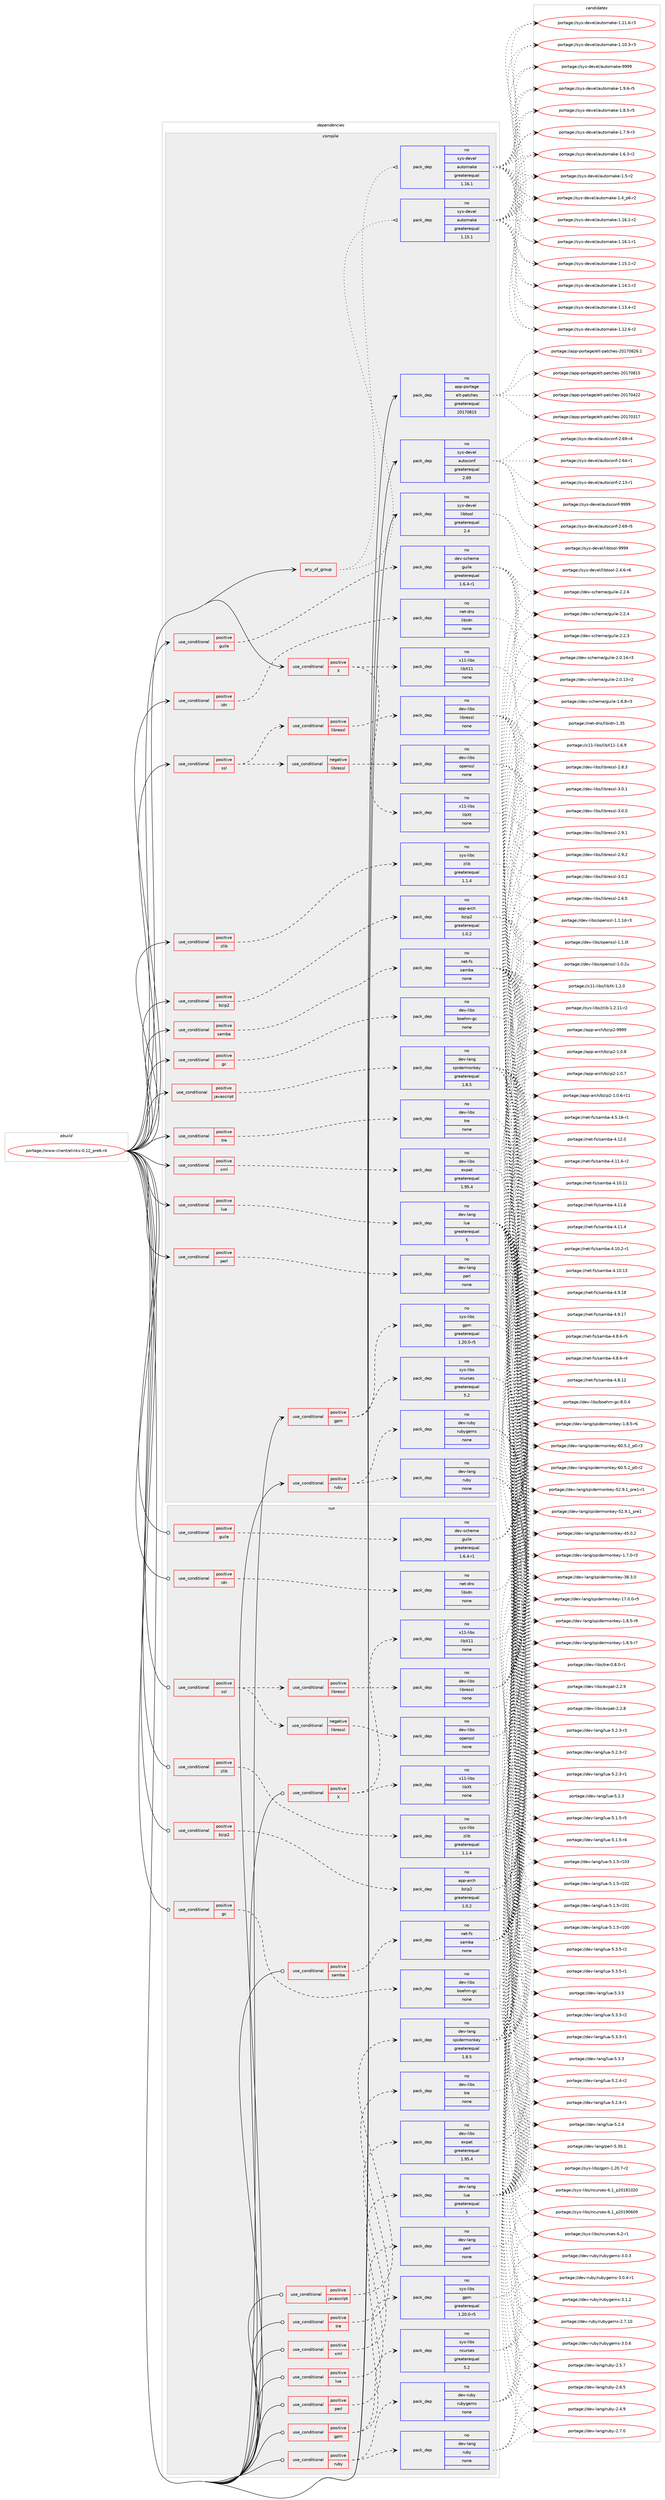 digraph prolog {

# *************
# Graph options
# *************

newrank=true;
concentrate=true;
compound=true;
graph [rankdir=LR,fontname=Helvetica,fontsize=10,ranksep=1.5];#, ranksep=2.5, nodesep=0.2];
edge  [arrowhead=vee];
node  [fontname=Helvetica,fontsize=10];

# **********
# The ebuild
# **********

subgraph cluster_leftcol {
color=gray;
rank=same;
label=<<i>ebuild</i>>;
id [label="portage://www-client/elinks-0.12_pre6-r4", color=red, width=4, href="../www-client/elinks-0.12_pre6-r4.svg"];
}

# ****************
# The dependencies
# ****************

subgraph cluster_midcol {
color=gray;
label=<<i>dependencies</i>>;
subgraph cluster_compile {
fillcolor="#eeeeee";
style=filled;
label=<<i>compile</i>>;
subgraph any370 {
dependency20517 [label=<<TABLE BORDER="0" CELLBORDER="1" CELLSPACING="0" CELLPADDING="4"><TR><TD CELLPADDING="10">any_of_group</TD></TR></TABLE>>, shape=none, color=red];subgraph pack16978 {
dependency20518 [label=<<TABLE BORDER="0" CELLBORDER="1" CELLSPACING="0" CELLPADDING="4" WIDTH="220"><TR><TD ROWSPAN="6" CELLPADDING="30">pack_dep</TD></TR><TR><TD WIDTH="110">no</TD></TR><TR><TD>sys-devel</TD></TR><TR><TD>automake</TD></TR><TR><TD>greaterequal</TD></TR><TR><TD>1.16.1</TD></TR></TABLE>>, shape=none, color=blue];
}
dependency20517:e -> dependency20518:w [weight=20,style="dotted",arrowhead="oinv"];
subgraph pack16979 {
dependency20519 [label=<<TABLE BORDER="0" CELLBORDER="1" CELLSPACING="0" CELLPADDING="4" WIDTH="220"><TR><TD ROWSPAN="6" CELLPADDING="30">pack_dep</TD></TR><TR><TD WIDTH="110">no</TD></TR><TR><TD>sys-devel</TD></TR><TR><TD>automake</TD></TR><TR><TD>greaterequal</TD></TR><TR><TD>1.15.1</TD></TR></TABLE>>, shape=none, color=blue];
}
dependency20517:e -> dependency20519:w [weight=20,style="dotted",arrowhead="oinv"];
}
id:e -> dependency20517:w [weight=20,style="solid",arrowhead="vee"];
subgraph cond3154 {
dependency20520 [label=<<TABLE BORDER="0" CELLBORDER="1" CELLSPACING="0" CELLPADDING="4"><TR><TD ROWSPAN="3" CELLPADDING="10">use_conditional</TD></TR><TR><TD>positive</TD></TR><TR><TD>X</TD></TR></TABLE>>, shape=none, color=red];
subgraph pack16980 {
dependency20521 [label=<<TABLE BORDER="0" CELLBORDER="1" CELLSPACING="0" CELLPADDING="4" WIDTH="220"><TR><TD ROWSPAN="6" CELLPADDING="30">pack_dep</TD></TR><TR><TD WIDTH="110">no</TD></TR><TR><TD>x11-libs</TD></TR><TR><TD>libX11</TD></TR><TR><TD>none</TD></TR><TR><TD></TD></TR></TABLE>>, shape=none, color=blue];
}
dependency20520:e -> dependency20521:w [weight=20,style="dashed",arrowhead="vee"];
subgraph pack16981 {
dependency20522 [label=<<TABLE BORDER="0" CELLBORDER="1" CELLSPACING="0" CELLPADDING="4" WIDTH="220"><TR><TD ROWSPAN="6" CELLPADDING="30">pack_dep</TD></TR><TR><TD WIDTH="110">no</TD></TR><TR><TD>x11-libs</TD></TR><TR><TD>libXt</TD></TR><TR><TD>none</TD></TR><TR><TD></TD></TR></TABLE>>, shape=none, color=blue];
}
dependency20520:e -> dependency20522:w [weight=20,style="dashed",arrowhead="vee"];
}
id:e -> dependency20520:w [weight=20,style="solid",arrowhead="vee"];
subgraph cond3155 {
dependency20523 [label=<<TABLE BORDER="0" CELLBORDER="1" CELLSPACING="0" CELLPADDING="4"><TR><TD ROWSPAN="3" CELLPADDING="10">use_conditional</TD></TR><TR><TD>positive</TD></TR><TR><TD>bzip2</TD></TR></TABLE>>, shape=none, color=red];
subgraph pack16982 {
dependency20524 [label=<<TABLE BORDER="0" CELLBORDER="1" CELLSPACING="0" CELLPADDING="4" WIDTH="220"><TR><TD ROWSPAN="6" CELLPADDING="30">pack_dep</TD></TR><TR><TD WIDTH="110">no</TD></TR><TR><TD>app-arch</TD></TR><TR><TD>bzip2</TD></TR><TR><TD>greaterequal</TD></TR><TR><TD>1.0.2</TD></TR></TABLE>>, shape=none, color=blue];
}
dependency20523:e -> dependency20524:w [weight=20,style="dashed",arrowhead="vee"];
}
id:e -> dependency20523:w [weight=20,style="solid",arrowhead="vee"];
subgraph cond3156 {
dependency20525 [label=<<TABLE BORDER="0" CELLBORDER="1" CELLSPACING="0" CELLPADDING="4"><TR><TD ROWSPAN="3" CELLPADDING="10">use_conditional</TD></TR><TR><TD>positive</TD></TR><TR><TD>gc</TD></TR></TABLE>>, shape=none, color=red];
subgraph pack16983 {
dependency20526 [label=<<TABLE BORDER="0" CELLBORDER="1" CELLSPACING="0" CELLPADDING="4" WIDTH="220"><TR><TD ROWSPAN="6" CELLPADDING="30">pack_dep</TD></TR><TR><TD WIDTH="110">no</TD></TR><TR><TD>dev-libs</TD></TR><TR><TD>boehm-gc</TD></TR><TR><TD>none</TD></TR><TR><TD></TD></TR></TABLE>>, shape=none, color=blue];
}
dependency20525:e -> dependency20526:w [weight=20,style="dashed",arrowhead="vee"];
}
id:e -> dependency20525:w [weight=20,style="solid",arrowhead="vee"];
subgraph cond3157 {
dependency20527 [label=<<TABLE BORDER="0" CELLBORDER="1" CELLSPACING="0" CELLPADDING="4"><TR><TD ROWSPAN="3" CELLPADDING="10">use_conditional</TD></TR><TR><TD>positive</TD></TR><TR><TD>gpm</TD></TR></TABLE>>, shape=none, color=red];
subgraph pack16984 {
dependency20528 [label=<<TABLE BORDER="0" CELLBORDER="1" CELLSPACING="0" CELLPADDING="4" WIDTH="220"><TR><TD ROWSPAN="6" CELLPADDING="30">pack_dep</TD></TR><TR><TD WIDTH="110">no</TD></TR><TR><TD>sys-libs</TD></TR><TR><TD>ncurses</TD></TR><TR><TD>greaterequal</TD></TR><TR><TD>5.2</TD></TR></TABLE>>, shape=none, color=blue];
}
dependency20527:e -> dependency20528:w [weight=20,style="dashed",arrowhead="vee"];
subgraph pack16985 {
dependency20529 [label=<<TABLE BORDER="0" CELLBORDER="1" CELLSPACING="0" CELLPADDING="4" WIDTH="220"><TR><TD ROWSPAN="6" CELLPADDING="30">pack_dep</TD></TR><TR><TD WIDTH="110">no</TD></TR><TR><TD>sys-libs</TD></TR><TR><TD>gpm</TD></TR><TR><TD>greaterequal</TD></TR><TR><TD>1.20.0-r5</TD></TR></TABLE>>, shape=none, color=blue];
}
dependency20527:e -> dependency20529:w [weight=20,style="dashed",arrowhead="vee"];
}
id:e -> dependency20527:w [weight=20,style="solid",arrowhead="vee"];
subgraph cond3158 {
dependency20530 [label=<<TABLE BORDER="0" CELLBORDER="1" CELLSPACING="0" CELLPADDING="4"><TR><TD ROWSPAN="3" CELLPADDING="10">use_conditional</TD></TR><TR><TD>positive</TD></TR><TR><TD>guile</TD></TR></TABLE>>, shape=none, color=red];
subgraph pack16986 {
dependency20531 [label=<<TABLE BORDER="0" CELLBORDER="1" CELLSPACING="0" CELLPADDING="4" WIDTH="220"><TR><TD ROWSPAN="6" CELLPADDING="30">pack_dep</TD></TR><TR><TD WIDTH="110">no</TD></TR><TR><TD>dev-scheme</TD></TR><TR><TD>guile</TD></TR><TR><TD>greaterequal</TD></TR><TR><TD>1.6.4-r1</TD></TR></TABLE>>, shape=none, color=blue];
}
dependency20530:e -> dependency20531:w [weight=20,style="dashed",arrowhead="vee"];
}
id:e -> dependency20530:w [weight=20,style="solid",arrowhead="vee"];
subgraph cond3159 {
dependency20532 [label=<<TABLE BORDER="0" CELLBORDER="1" CELLSPACING="0" CELLPADDING="4"><TR><TD ROWSPAN="3" CELLPADDING="10">use_conditional</TD></TR><TR><TD>positive</TD></TR><TR><TD>idn</TD></TR></TABLE>>, shape=none, color=red];
subgraph pack16987 {
dependency20533 [label=<<TABLE BORDER="0" CELLBORDER="1" CELLSPACING="0" CELLPADDING="4" WIDTH="220"><TR><TD ROWSPAN="6" CELLPADDING="30">pack_dep</TD></TR><TR><TD WIDTH="110">no</TD></TR><TR><TD>net-dns</TD></TR><TR><TD>libidn</TD></TR><TR><TD>none</TD></TR><TR><TD></TD></TR></TABLE>>, shape=none, color=blue];
}
dependency20532:e -> dependency20533:w [weight=20,style="dashed",arrowhead="vee"];
}
id:e -> dependency20532:w [weight=20,style="solid",arrowhead="vee"];
subgraph cond3160 {
dependency20534 [label=<<TABLE BORDER="0" CELLBORDER="1" CELLSPACING="0" CELLPADDING="4"><TR><TD ROWSPAN="3" CELLPADDING="10">use_conditional</TD></TR><TR><TD>positive</TD></TR><TR><TD>javascript</TD></TR></TABLE>>, shape=none, color=red];
subgraph pack16988 {
dependency20535 [label=<<TABLE BORDER="0" CELLBORDER="1" CELLSPACING="0" CELLPADDING="4" WIDTH="220"><TR><TD ROWSPAN="6" CELLPADDING="30">pack_dep</TD></TR><TR><TD WIDTH="110">no</TD></TR><TR><TD>dev-lang</TD></TR><TR><TD>spidermonkey</TD></TR><TR><TD>greaterequal</TD></TR><TR><TD>1.8.5</TD></TR></TABLE>>, shape=none, color=blue];
}
dependency20534:e -> dependency20535:w [weight=20,style="dashed",arrowhead="vee"];
}
id:e -> dependency20534:w [weight=20,style="solid",arrowhead="vee"];
subgraph cond3161 {
dependency20536 [label=<<TABLE BORDER="0" CELLBORDER="1" CELLSPACING="0" CELLPADDING="4"><TR><TD ROWSPAN="3" CELLPADDING="10">use_conditional</TD></TR><TR><TD>positive</TD></TR><TR><TD>lua</TD></TR></TABLE>>, shape=none, color=red];
subgraph pack16989 {
dependency20537 [label=<<TABLE BORDER="0" CELLBORDER="1" CELLSPACING="0" CELLPADDING="4" WIDTH="220"><TR><TD ROWSPAN="6" CELLPADDING="30">pack_dep</TD></TR><TR><TD WIDTH="110">no</TD></TR><TR><TD>dev-lang</TD></TR><TR><TD>lua</TD></TR><TR><TD>greaterequal</TD></TR><TR><TD>5</TD></TR></TABLE>>, shape=none, color=blue];
}
dependency20536:e -> dependency20537:w [weight=20,style="dashed",arrowhead="vee"];
}
id:e -> dependency20536:w [weight=20,style="solid",arrowhead="vee"];
subgraph cond3162 {
dependency20538 [label=<<TABLE BORDER="0" CELLBORDER="1" CELLSPACING="0" CELLPADDING="4"><TR><TD ROWSPAN="3" CELLPADDING="10">use_conditional</TD></TR><TR><TD>positive</TD></TR><TR><TD>perl</TD></TR></TABLE>>, shape=none, color=red];
subgraph pack16990 {
dependency20539 [label=<<TABLE BORDER="0" CELLBORDER="1" CELLSPACING="0" CELLPADDING="4" WIDTH="220"><TR><TD ROWSPAN="6" CELLPADDING="30">pack_dep</TD></TR><TR><TD WIDTH="110">no</TD></TR><TR><TD>dev-lang</TD></TR><TR><TD>perl</TD></TR><TR><TD>none</TD></TR><TR><TD></TD></TR></TABLE>>, shape=none, color=blue];
}
dependency20538:e -> dependency20539:w [weight=20,style="dashed",arrowhead="vee"];
}
id:e -> dependency20538:w [weight=20,style="solid",arrowhead="vee"];
subgraph cond3163 {
dependency20540 [label=<<TABLE BORDER="0" CELLBORDER="1" CELLSPACING="0" CELLPADDING="4"><TR><TD ROWSPAN="3" CELLPADDING="10">use_conditional</TD></TR><TR><TD>positive</TD></TR><TR><TD>ruby</TD></TR></TABLE>>, shape=none, color=red];
subgraph pack16991 {
dependency20541 [label=<<TABLE BORDER="0" CELLBORDER="1" CELLSPACING="0" CELLPADDING="4" WIDTH="220"><TR><TD ROWSPAN="6" CELLPADDING="30">pack_dep</TD></TR><TR><TD WIDTH="110">no</TD></TR><TR><TD>dev-lang</TD></TR><TR><TD>ruby</TD></TR><TR><TD>none</TD></TR><TR><TD></TD></TR></TABLE>>, shape=none, color=blue];
}
dependency20540:e -> dependency20541:w [weight=20,style="dashed",arrowhead="vee"];
subgraph pack16992 {
dependency20542 [label=<<TABLE BORDER="0" CELLBORDER="1" CELLSPACING="0" CELLPADDING="4" WIDTH="220"><TR><TD ROWSPAN="6" CELLPADDING="30">pack_dep</TD></TR><TR><TD WIDTH="110">no</TD></TR><TR><TD>dev-ruby</TD></TR><TR><TD>rubygems</TD></TR><TR><TD>none</TD></TR><TR><TD></TD></TR></TABLE>>, shape=none, color=blue];
}
dependency20540:e -> dependency20542:w [weight=20,style="dashed",arrowhead="vee"];
}
id:e -> dependency20540:w [weight=20,style="solid",arrowhead="vee"];
subgraph cond3164 {
dependency20543 [label=<<TABLE BORDER="0" CELLBORDER="1" CELLSPACING="0" CELLPADDING="4"><TR><TD ROWSPAN="3" CELLPADDING="10">use_conditional</TD></TR><TR><TD>positive</TD></TR><TR><TD>samba</TD></TR></TABLE>>, shape=none, color=red];
subgraph pack16993 {
dependency20544 [label=<<TABLE BORDER="0" CELLBORDER="1" CELLSPACING="0" CELLPADDING="4" WIDTH="220"><TR><TD ROWSPAN="6" CELLPADDING="30">pack_dep</TD></TR><TR><TD WIDTH="110">no</TD></TR><TR><TD>net-fs</TD></TR><TR><TD>samba</TD></TR><TR><TD>none</TD></TR><TR><TD></TD></TR></TABLE>>, shape=none, color=blue];
}
dependency20543:e -> dependency20544:w [weight=20,style="dashed",arrowhead="vee"];
}
id:e -> dependency20543:w [weight=20,style="solid",arrowhead="vee"];
subgraph cond3165 {
dependency20545 [label=<<TABLE BORDER="0" CELLBORDER="1" CELLSPACING="0" CELLPADDING="4"><TR><TD ROWSPAN="3" CELLPADDING="10">use_conditional</TD></TR><TR><TD>positive</TD></TR><TR><TD>ssl</TD></TR></TABLE>>, shape=none, color=red];
subgraph cond3166 {
dependency20546 [label=<<TABLE BORDER="0" CELLBORDER="1" CELLSPACING="0" CELLPADDING="4"><TR><TD ROWSPAN="3" CELLPADDING="10">use_conditional</TD></TR><TR><TD>negative</TD></TR><TR><TD>libressl</TD></TR></TABLE>>, shape=none, color=red];
subgraph pack16994 {
dependency20547 [label=<<TABLE BORDER="0" CELLBORDER="1" CELLSPACING="0" CELLPADDING="4" WIDTH="220"><TR><TD ROWSPAN="6" CELLPADDING="30">pack_dep</TD></TR><TR><TD WIDTH="110">no</TD></TR><TR><TD>dev-libs</TD></TR><TR><TD>openssl</TD></TR><TR><TD>none</TD></TR><TR><TD></TD></TR></TABLE>>, shape=none, color=blue];
}
dependency20546:e -> dependency20547:w [weight=20,style="dashed",arrowhead="vee"];
}
dependency20545:e -> dependency20546:w [weight=20,style="dashed",arrowhead="vee"];
subgraph cond3167 {
dependency20548 [label=<<TABLE BORDER="0" CELLBORDER="1" CELLSPACING="0" CELLPADDING="4"><TR><TD ROWSPAN="3" CELLPADDING="10">use_conditional</TD></TR><TR><TD>positive</TD></TR><TR><TD>libressl</TD></TR></TABLE>>, shape=none, color=red];
subgraph pack16995 {
dependency20549 [label=<<TABLE BORDER="0" CELLBORDER="1" CELLSPACING="0" CELLPADDING="4" WIDTH="220"><TR><TD ROWSPAN="6" CELLPADDING="30">pack_dep</TD></TR><TR><TD WIDTH="110">no</TD></TR><TR><TD>dev-libs</TD></TR><TR><TD>libressl</TD></TR><TR><TD>none</TD></TR><TR><TD></TD></TR></TABLE>>, shape=none, color=blue];
}
dependency20548:e -> dependency20549:w [weight=20,style="dashed",arrowhead="vee"];
}
dependency20545:e -> dependency20548:w [weight=20,style="dashed",arrowhead="vee"];
}
id:e -> dependency20545:w [weight=20,style="solid",arrowhead="vee"];
subgraph cond3168 {
dependency20550 [label=<<TABLE BORDER="0" CELLBORDER="1" CELLSPACING="0" CELLPADDING="4"><TR><TD ROWSPAN="3" CELLPADDING="10">use_conditional</TD></TR><TR><TD>positive</TD></TR><TR><TD>tre</TD></TR></TABLE>>, shape=none, color=red];
subgraph pack16996 {
dependency20551 [label=<<TABLE BORDER="0" CELLBORDER="1" CELLSPACING="0" CELLPADDING="4" WIDTH="220"><TR><TD ROWSPAN="6" CELLPADDING="30">pack_dep</TD></TR><TR><TD WIDTH="110">no</TD></TR><TR><TD>dev-libs</TD></TR><TR><TD>tre</TD></TR><TR><TD>none</TD></TR><TR><TD></TD></TR></TABLE>>, shape=none, color=blue];
}
dependency20550:e -> dependency20551:w [weight=20,style="dashed",arrowhead="vee"];
}
id:e -> dependency20550:w [weight=20,style="solid",arrowhead="vee"];
subgraph cond3169 {
dependency20552 [label=<<TABLE BORDER="0" CELLBORDER="1" CELLSPACING="0" CELLPADDING="4"><TR><TD ROWSPAN="3" CELLPADDING="10">use_conditional</TD></TR><TR><TD>positive</TD></TR><TR><TD>xml</TD></TR></TABLE>>, shape=none, color=red];
subgraph pack16997 {
dependency20553 [label=<<TABLE BORDER="0" CELLBORDER="1" CELLSPACING="0" CELLPADDING="4" WIDTH="220"><TR><TD ROWSPAN="6" CELLPADDING="30">pack_dep</TD></TR><TR><TD WIDTH="110">no</TD></TR><TR><TD>dev-libs</TD></TR><TR><TD>expat</TD></TR><TR><TD>greaterequal</TD></TR><TR><TD>1.95.4</TD></TR></TABLE>>, shape=none, color=blue];
}
dependency20552:e -> dependency20553:w [weight=20,style="dashed",arrowhead="vee"];
}
id:e -> dependency20552:w [weight=20,style="solid",arrowhead="vee"];
subgraph cond3170 {
dependency20554 [label=<<TABLE BORDER="0" CELLBORDER="1" CELLSPACING="0" CELLPADDING="4"><TR><TD ROWSPAN="3" CELLPADDING="10">use_conditional</TD></TR><TR><TD>positive</TD></TR><TR><TD>zlib</TD></TR></TABLE>>, shape=none, color=red];
subgraph pack16998 {
dependency20555 [label=<<TABLE BORDER="0" CELLBORDER="1" CELLSPACING="0" CELLPADDING="4" WIDTH="220"><TR><TD ROWSPAN="6" CELLPADDING="30">pack_dep</TD></TR><TR><TD WIDTH="110">no</TD></TR><TR><TD>sys-libs</TD></TR><TR><TD>zlib</TD></TR><TR><TD>greaterequal</TD></TR><TR><TD>1.1.4</TD></TR></TABLE>>, shape=none, color=blue];
}
dependency20554:e -> dependency20555:w [weight=20,style="dashed",arrowhead="vee"];
}
id:e -> dependency20554:w [weight=20,style="solid",arrowhead="vee"];
subgraph pack16999 {
dependency20556 [label=<<TABLE BORDER="0" CELLBORDER="1" CELLSPACING="0" CELLPADDING="4" WIDTH="220"><TR><TD ROWSPAN="6" CELLPADDING="30">pack_dep</TD></TR><TR><TD WIDTH="110">no</TD></TR><TR><TD>app-portage</TD></TR><TR><TD>elt-patches</TD></TR><TR><TD>greaterequal</TD></TR><TR><TD>20170815</TD></TR></TABLE>>, shape=none, color=blue];
}
id:e -> dependency20556:w [weight=20,style="solid",arrowhead="vee"];
subgraph pack17000 {
dependency20557 [label=<<TABLE BORDER="0" CELLBORDER="1" CELLSPACING="0" CELLPADDING="4" WIDTH="220"><TR><TD ROWSPAN="6" CELLPADDING="30">pack_dep</TD></TR><TR><TD WIDTH="110">no</TD></TR><TR><TD>sys-devel</TD></TR><TR><TD>autoconf</TD></TR><TR><TD>greaterequal</TD></TR><TR><TD>2.69</TD></TR></TABLE>>, shape=none, color=blue];
}
id:e -> dependency20557:w [weight=20,style="solid",arrowhead="vee"];
subgraph pack17001 {
dependency20558 [label=<<TABLE BORDER="0" CELLBORDER="1" CELLSPACING="0" CELLPADDING="4" WIDTH="220"><TR><TD ROWSPAN="6" CELLPADDING="30">pack_dep</TD></TR><TR><TD WIDTH="110">no</TD></TR><TR><TD>sys-devel</TD></TR><TR><TD>libtool</TD></TR><TR><TD>greaterequal</TD></TR><TR><TD>2.4</TD></TR></TABLE>>, shape=none, color=blue];
}
id:e -> dependency20558:w [weight=20,style="solid",arrowhead="vee"];
}
subgraph cluster_compileandrun {
fillcolor="#eeeeee";
style=filled;
label=<<i>compile and run</i>>;
}
subgraph cluster_run {
fillcolor="#eeeeee";
style=filled;
label=<<i>run</i>>;
subgraph cond3171 {
dependency20559 [label=<<TABLE BORDER="0" CELLBORDER="1" CELLSPACING="0" CELLPADDING="4"><TR><TD ROWSPAN="3" CELLPADDING="10">use_conditional</TD></TR><TR><TD>positive</TD></TR><TR><TD>X</TD></TR></TABLE>>, shape=none, color=red];
subgraph pack17002 {
dependency20560 [label=<<TABLE BORDER="0" CELLBORDER="1" CELLSPACING="0" CELLPADDING="4" WIDTH="220"><TR><TD ROWSPAN="6" CELLPADDING="30">pack_dep</TD></TR><TR><TD WIDTH="110">no</TD></TR><TR><TD>x11-libs</TD></TR><TR><TD>libX11</TD></TR><TR><TD>none</TD></TR><TR><TD></TD></TR></TABLE>>, shape=none, color=blue];
}
dependency20559:e -> dependency20560:w [weight=20,style="dashed",arrowhead="vee"];
subgraph pack17003 {
dependency20561 [label=<<TABLE BORDER="0" CELLBORDER="1" CELLSPACING="0" CELLPADDING="4" WIDTH="220"><TR><TD ROWSPAN="6" CELLPADDING="30">pack_dep</TD></TR><TR><TD WIDTH="110">no</TD></TR><TR><TD>x11-libs</TD></TR><TR><TD>libXt</TD></TR><TR><TD>none</TD></TR><TR><TD></TD></TR></TABLE>>, shape=none, color=blue];
}
dependency20559:e -> dependency20561:w [weight=20,style="dashed",arrowhead="vee"];
}
id:e -> dependency20559:w [weight=20,style="solid",arrowhead="odot"];
subgraph cond3172 {
dependency20562 [label=<<TABLE BORDER="0" CELLBORDER="1" CELLSPACING="0" CELLPADDING="4"><TR><TD ROWSPAN="3" CELLPADDING="10">use_conditional</TD></TR><TR><TD>positive</TD></TR><TR><TD>bzip2</TD></TR></TABLE>>, shape=none, color=red];
subgraph pack17004 {
dependency20563 [label=<<TABLE BORDER="0" CELLBORDER="1" CELLSPACING="0" CELLPADDING="4" WIDTH="220"><TR><TD ROWSPAN="6" CELLPADDING="30">pack_dep</TD></TR><TR><TD WIDTH="110">no</TD></TR><TR><TD>app-arch</TD></TR><TR><TD>bzip2</TD></TR><TR><TD>greaterequal</TD></TR><TR><TD>1.0.2</TD></TR></TABLE>>, shape=none, color=blue];
}
dependency20562:e -> dependency20563:w [weight=20,style="dashed",arrowhead="vee"];
}
id:e -> dependency20562:w [weight=20,style="solid",arrowhead="odot"];
subgraph cond3173 {
dependency20564 [label=<<TABLE BORDER="0" CELLBORDER="1" CELLSPACING="0" CELLPADDING="4"><TR><TD ROWSPAN="3" CELLPADDING="10">use_conditional</TD></TR><TR><TD>positive</TD></TR><TR><TD>gc</TD></TR></TABLE>>, shape=none, color=red];
subgraph pack17005 {
dependency20565 [label=<<TABLE BORDER="0" CELLBORDER="1" CELLSPACING="0" CELLPADDING="4" WIDTH="220"><TR><TD ROWSPAN="6" CELLPADDING="30">pack_dep</TD></TR><TR><TD WIDTH="110">no</TD></TR><TR><TD>dev-libs</TD></TR><TR><TD>boehm-gc</TD></TR><TR><TD>none</TD></TR><TR><TD></TD></TR></TABLE>>, shape=none, color=blue];
}
dependency20564:e -> dependency20565:w [weight=20,style="dashed",arrowhead="vee"];
}
id:e -> dependency20564:w [weight=20,style="solid",arrowhead="odot"];
subgraph cond3174 {
dependency20566 [label=<<TABLE BORDER="0" CELLBORDER="1" CELLSPACING="0" CELLPADDING="4"><TR><TD ROWSPAN="3" CELLPADDING="10">use_conditional</TD></TR><TR><TD>positive</TD></TR><TR><TD>gpm</TD></TR></TABLE>>, shape=none, color=red];
subgraph pack17006 {
dependency20567 [label=<<TABLE BORDER="0" CELLBORDER="1" CELLSPACING="0" CELLPADDING="4" WIDTH="220"><TR><TD ROWSPAN="6" CELLPADDING="30">pack_dep</TD></TR><TR><TD WIDTH="110">no</TD></TR><TR><TD>sys-libs</TD></TR><TR><TD>ncurses</TD></TR><TR><TD>greaterequal</TD></TR><TR><TD>5.2</TD></TR></TABLE>>, shape=none, color=blue];
}
dependency20566:e -> dependency20567:w [weight=20,style="dashed",arrowhead="vee"];
subgraph pack17007 {
dependency20568 [label=<<TABLE BORDER="0" CELLBORDER="1" CELLSPACING="0" CELLPADDING="4" WIDTH="220"><TR><TD ROWSPAN="6" CELLPADDING="30">pack_dep</TD></TR><TR><TD WIDTH="110">no</TD></TR><TR><TD>sys-libs</TD></TR><TR><TD>gpm</TD></TR><TR><TD>greaterequal</TD></TR><TR><TD>1.20.0-r5</TD></TR></TABLE>>, shape=none, color=blue];
}
dependency20566:e -> dependency20568:w [weight=20,style="dashed",arrowhead="vee"];
}
id:e -> dependency20566:w [weight=20,style="solid",arrowhead="odot"];
subgraph cond3175 {
dependency20569 [label=<<TABLE BORDER="0" CELLBORDER="1" CELLSPACING="0" CELLPADDING="4"><TR><TD ROWSPAN="3" CELLPADDING="10">use_conditional</TD></TR><TR><TD>positive</TD></TR><TR><TD>guile</TD></TR></TABLE>>, shape=none, color=red];
subgraph pack17008 {
dependency20570 [label=<<TABLE BORDER="0" CELLBORDER="1" CELLSPACING="0" CELLPADDING="4" WIDTH="220"><TR><TD ROWSPAN="6" CELLPADDING="30">pack_dep</TD></TR><TR><TD WIDTH="110">no</TD></TR><TR><TD>dev-scheme</TD></TR><TR><TD>guile</TD></TR><TR><TD>greaterequal</TD></TR><TR><TD>1.6.4-r1</TD></TR></TABLE>>, shape=none, color=blue];
}
dependency20569:e -> dependency20570:w [weight=20,style="dashed",arrowhead="vee"];
}
id:e -> dependency20569:w [weight=20,style="solid",arrowhead="odot"];
subgraph cond3176 {
dependency20571 [label=<<TABLE BORDER="0" CELLBORDER="1" CELLSPACING="0" CELLPADDING="4"><TR><TD ROWSPAN="3" CELLPADDING="10">use_conditional</TD></TR><TR><TD>positive</TD></TR><TR><TD>idn</TD></TR></TABLE>>, shape=none, color=red];
subgraph pack17009 {
dependency20572 [label=<<TABLE BORDER="0" CELLBORDER="1" CELLSPACING="0" CELLPADDING="4" WIDTH="220"><TR><TD ROWSPAN="6" CELLPADDING="30">pack_dep</TD></TR><TR><TD WIDTH="110">no</TD></TR><TR><TD>net-dns</TD></TR><TR><TD>libidn</TD></TR><TR><TD>none</TD></TR><TR><TD></TD></TR></TABLE>>, shape=none, color=blue];
}
dependency20571:e -> dependency20572:w [weight=20,style="dashed",arrowhead="vee"];
}
id:e -> dependency20571:w [weight=20,style="solid",arrowhead="odot"];
subgraph cond3177 {
dependency20573 [label=<<TABLE BORDER="0" CELLBORDER="1" CELLSPACING="0" CELLPADDING="4"><TR><TD ROWSPAN="3" CELLPADDING="10">use_conditional</TD></TR><TR><TD>positive</TD></TR><TR><TD>javascript</TD></TR></TABLE>>, shape=none, color=red];
subgraph pack17010 {
dependency20574 [label=<<TABLE BORDER="0" CELLBORDER="1" CELLSPACING="0" CELLPADDING="4" WIDTH="220"><TR><TD ROWSPAN="6" CELLPADDING="30">pack_dep</TD></TR><TR><TD WIDTH="110">no</TD></TR><TR><TD>dev-lang</TD></TR><TR><TD>spidermonkey</TD></TR><TR><TD>greaterequal</TD></TR><TR><TD>1.8.5</TD></TR></TABLE>>, shape=none, color=blue];
}
dependency20573:e -> dependency20574:w [weight=20,style="dashed",arrowhead="vee"];
}
id:e -> dependency20573:w [weight=20,style="solid",arrowhead="odot"];
subgraph cond3178 {
dependency20575 [label=<<TABLE BORDER="0" CELLBORDER="1" CELLSPACING="0" CELLPADDING="4"><TR><TD ROWSPAN="3" CELLPADDING="10">use_conditional</TD></TR><TR><TD>positive</TD></TR><TR><TD>lua</TD></TR></TABLE>>, shape=none, color=red];
subgraph pack17011 {
dependency20576 [label=<<TABLE BORDER="0" CELLBORDER="1" CELLSPACING="0" CELLPADDING="4" WIDTH="220"><TR><TD ROWSPAN="6" CELLPADDING="30">pack_dep</TD></TR><TR><TD WIDTH="110">no</TD></TR><TR><TD>dev-lang</TD></TR><TR><TD>lua</TD></TR><TR><TD>greaterequal</TD></TR><TR><TD>5</TD></TR></TABLE>>, shape=none, color=blue];
}
dependency20575:e -> dependency20576:w [weight=20,style="dashed",arrowhead="vee"];
}
id:e -> dependency20575:w [weight=20,style="solid",arrowhead="odot"];
subgraph cond3179 {
dependency20577 [label=<<TABLE BORDER="0" CELLBORDER="1" CELLSPACING="0" CELLPADDING="4"><TR><TD ROWSPAN="3" CELLPADDING="10">use_conditional</TD></TR><TR><TD>positive</TD></TR><TR><TD>perl</TD></TR></TABLE>>, shape=none, color=red];
subgraph pack17012 {
dependency20578 [label=<<TABLE BORDER="0" CELLBORDER="1" CELLSPACING="0" CELLPADDING="4" WIDTH="220"><TR><TD ROWSPAN="6" CELLPADDING="30">pack_dep</TD></TR><TR><TD WIDTH="110">no</TD></TR><TR><TD>dev-lang</TD></TR><TR><TD>perl</TD></TR><TR><TD>none</TD></TR><TR><TD></TD></TR></TABLE>>, shape=none, color=blue];
}
dependency20577:e -> dependency20578:w [weight=20,style="dashed",arrowhead="vee"];
}
id:e -> dependency20577:w [weight=20,style="solid",arrowhead="odot"];
subgraph cond3180 {
dependency20579 [label=<<TABLE BORDER="0" CELLBORDER="1" CELLSPACING="0" CELLPADDING="4"><TR><TD ROWSPAN="3" CELLPADDING="10">use_conditional</TD></TR><TR><TD>positive</TD></TR><TR><TD>ruby</TD></TR></TABLE>>, shape=none, color=red];
subgraph pack17013 {
dependency20580 [label=<<TABLE BORDER="0" CELLBORDER="1" CELLSPACING="0" CELLPADDING="4" WIDTH="220"><TR><TD ROWSPAN="6" CELLPADDING="30">pack_dep</TD></TR><TR><TD WIDTH="110">no</TD></TR><TR><TD>dev-lang</TD></TR><TR><TD>ruby</TD></TR><TR><TD>none</TD></TR><TR><TD></TD></TR></TABLE>>, shape=none, color=blue];
}
dependency20579:e -> dependency20580:w [weight=20,style="dashed",arrowhead="vee"];
subgraph pack17014 {
dependency20581 [label=<<TABLE BORDER="0" CELLBORDER="1" CELLSPACING="0" CELLPADDING="4" WIDTH="220"><TR><TD ROWSPAN="6" CELLPADDING="30">pack_dep</TD></TR><TR><TD WIDTH="110">no</TD></TR><TR><TD>dev-ruby</TD></TR><TR><TD>rubygems</TD></TR><TR><TD>none</TD></TR><TR><TD></TD></TR></TABLE>>, shape=none, color=blue];
}
dependency20579:e -> dependency20581:w [weight=20,style="dashed",arrowhead="vee"];
}
id:e -> dependency20579:w [weight=20,style="solid",arrowhead="odot"];
subgraph cond3181 {
dependency20582 [label=<<TABLE BORDER="0" CELLBORDER="1" CELLSPACING="0" CELLPADDING="4"><TR><TD ROWSPAN="3" CELLPADDING="10">use_conditional</TD></TR><TR><TD>positive</TD></TR><TR><TD>samba</TD></TR></TABLE>>, shape=none, color=red];
subgraph pack17015 {
dependency20583 [label=<<TABLE BORDER="0" CELLBORDER="1" CELLSPACING="0" CELLPADDING="4" WIDTH="220"><TR><TD ROWSPAN="6" CELLPADDING="30">pack_dep</TD></TR><TR><TD WIDTH="110">no</TD></TR><TR><TD>net-fs</TD></TR><TR><TD>samba</TD></TR><TR><TD>none</TD></TR><TR><TD></TD></TR></TABLE>>, shape=none, color=blue];
}
dependency20582:e -> dependency20583:w [weight=20,style="dashed",arrowhead="vee"];
}
id:e -> dependency20582:w [weight=20,style="solid",arrowhead="odot"];
subgraph cond3182 {
dependency20584 [label=<<TABLE BORDER="0" CELLBORDER="1" CELLSPACING="0" CELLPADDING="4"><TR><TD ROWSPAN="3" CELLPADDING="10">use_conditional</TD></TR><TR><TD>positive</TD></TR><TR><TD>ssl</TD></TR></TABLE>>, shape=none, color=red];
subgraph cond3183 {
dependency20585 [label=<<TABLE BORDER="0" CELLBORDER="1" CELLSPACING="0" CELLPADDING="4"><TR><TD ROWSPAN="3" CELLPADDING="10">use_conditional</TD></TR><TR><TD>negative</TD></TR><TR><TD>libressl</TD></TR></TABLE>>, shape=none, color=red];
subgraph pack17016 {
dependency20586 [label=<<TABLE BORDER="0" CELLBORDER="1" CELLSPACING="0" CELLPADDING="4" WIDTH="220"><TR><TD ROWSPAN="6" CELLPADDING="30">pack_dep</TD></TR><TR><TD WIDTH="110">no</TD></TR><TR><TD>dev-libs</TD></TR><TR><TD>openssl</TD></TR><TR><TD>none</TD></TR><TR><TD></TD></TR></TABLE>>, shape=none, color=blue];
}
dependency20585:e -> dependency20586:w [weight=20,style="dashed",arrowhead="vee"];
}
dependency20584:e -> dependency20585:w [weight=20,style="dashed",arrowhead="vee"];
subgraph cond3184 {
dependency20587 [label=<<TABLE BORDER="0" CELLBORDER="1" CELLSPACING="0" CELLPADDING="4"><TR><TD ROWSPAN="3" CELLPADDING="10">use_conditional</TD></TR><TR><TD>positive</TD></TR><TR><TD>libressl</TD></TR></TABLE>>, shape=none, color=red];
subgraph pack17017 {
dependency20588 [label=<<TABLE BORDER="0" CELLBORDER="1" CELLSPACING="0" CELLPADDING="4" WIDTH="220"><TR><TD ROWSPAN="6" CELLPADDING="30">pack_dep</TD></TR><TR><TD WIDTH="110">no</TD></TR><TR><TD>dev-libs</TD></TR><TR><TD>libressl</TD></TR><TR><TD>none</TD></TR><TR><TD></TD></TR></TABLE>>, shape=none, color=blue];
}
dependency20587:e -> dependency20588:w [weight=20,style="dashed",arrowhead="vee"];
}
dependency20584:e -> dependency20587:w [weight=20,style="dashed",arrowhead="vee"];
}
id:e -> dependency20584:w [weight=20,style="solid",arrowhead="odot"];
subgraph cond3185 {
dependency20589 [label=<<TABLE BORDER="0" CELLBORDER="1" CELLSPACING="0" CELLPADDING="4"><TR><TD ROWSPAN="3" CELLPADDING="10">use_conditional</TD></TR><TR><TD>positive</TD></TR><TR><TD>tre</TD></TR></TABLE>>, shape=none, color=red];
subgraph pack17018 {
dependency20590 [label=<<TABLE BORDER="0" CELLBORDER="1" CELLSPACING="0" CELLPADDING="4" WIDTH="220"><TR><TD ROWSPAN="6" CELLPADDING="30">pack_dep</TD></TR><TR><TD WIDTH="110">no</TD></TR><TR><TD>dev-libs</TD></TR><TR><TD>tre</TD></TR><TR><TD>none</TD></TR><TR><TD></TD></TR></TABLE>>, shape=none, color=blue];
}
dependency20589:e -> dependency20590:w [weight=20,style="dashed",arrowhead="vee"];
}
id:e -> dependency20589:w [weight=20,style="solid",arrowhead="odot"];
subgraph cond3186 {
dependency20591 [label=<<TABLE BORDER="0" CELLBORDER="1" CELLSPACING="0" CELLPADDING="4"><TR><TD ROWSPAN="3" CELLPADDING="10">use_conditional</TD></TR><TR><TD>positive</TD></TR><TR><TD>xml</TD></TR></TABLE>>, shape=none, color=red];
subgraph pack17019 {
dependency20592 [label=<<TABLE BORDER="0" CELLBORDER="1" CELLSPACING="0" CELLPADDING="4" WIDTH="220"><TR><TD ROWSPAN="6" CELLPADDING="30">pack_dep</TD></TR><TR><TD WIDTH="110">no</TD></TR><TR><TD>dev-libs</TD></TR><TR><TD>expat</TD></TR><TR><TD>greaterequal</TD></TR><TR><TD>1.95.4</TD></TR></TABLE>>, shape=none, color=blue];
}
dependency20591:e -> dependency20592:w [weight=20,style="dashed",arrowhead="vee"];
}
id:e -> dependency20591:w [weight=20,style="solid",arrowhead="odot"];
subgraph cond3187 {
dependency20593 [label=<<TABLE BORDER="0" CELLBORDER="1" CELLSPACING="0" CELLPADDING="4"><TR><TD ROWSPAN="3" CELLPADDING="10">use_conditional</TD></TR><TR><TD>positive</TD></TR><TR><TD>zlib</TD></TR></TABLE>>, shape=none, color=red];
subgraph pack17020 {
dependency20594 [label=<<TABLE BORDER="0" CELLBORDER="1" CELLSPACING="0" CELLPADDING="4" WIDTH="220"><TR><TD ROWSPAN="6" CELLPADDING="30">pack_dep</TD></TR><TR><TD WIDTH="110">no</TD></TR><TR><TD>sys-libs</TD></TR><TR><TD>zlib</TD></TR><TR><TD>greaterequal</TD></TR><TR><TD>1.1.4</TD></TR></TABLE>>, shape=none, color=blue];
}
dependency20593:e -> dependency20594:w [weight=20,style="dashed",arrowhead="vee"];
}
id:e -> dependency20593:w [weight=20,style="solid",arrowhead="odot"];
}
}

# **************
# The candidates
# **************

subgraph cluster_choices {
rank=same;
color=gray;
label=<<i>candidates</i>>;

subgraph choice16978 {
color=black;
nodesep=1;
choice115121115451001011181011084797117116111109971071014557575757 [label="portage://sys-devel/automake-9999", color=red, width=4,href="../sys-devel/automake-9999.svg"];
choice115121115451001011181011084797117116111109971071014549465746544511453 [label="portage://sys-devel/automake-1.9.6-r5", color=red, width=4,href="../sys-devel/automake-1.9.6-r5.svg"];
choice115121115451001011181011084797117116111109971071014549465646534511453 [label="portage://sys-devel/automake-1.8.5-r5", color=red, width=4,href="../sys-devel/automake-1.8.5-r5.svg"];
choice115121115451001011181011084797117116111109971071014549465546574511451 [label="portage://sys-devel/automake-1.7.9-r3", color=red, width=4,href="../sys-devel/automake-1.7.9-r3.svg"];
choice115121115451001011181011084797117116111109971071014549465446514511450 [label="portage://sys-devel/automake-1.6.3-r2", color=red, width=4,href="../sys-devel/automake-1.6.3-r2.svg"];
choice11512111545100101118101108479711711611110997107101454946534511450 [label="portage://sys-devel/automake-1.5-r2", color=red, width=4,href="../sys-devel/automake-1.5-r2.svg"];
choice115121115451001011181011084797117116111109971071014549465295112544511450 [label="portage://sys-devel/automake-1.4_p6-r2", color=red, width=4,href="../sys-devel/automake-1.4_p6-r2.svg"];
choice11512111545100101118101108479711711611110997107101454946495446494511450 [label="portage://sys-devel/automake-1.16.1-r2", color=red, width=4,href="../sys-devel/automake-1.16.1-r2.svg"];
choice11512111545100101118101108479711711611110997107101454946495446494511449 [label="portage://sys-devel/automake-1.16.1-r1", color=red, width=4,href="../sys-devel/automake-1.16.1-r1.svg"];
choice11512111545100101118101108479711711611110997107101454946495346494511450 [label="portage://sys-devel/automake-1.15.1-r2", color=red, width=4,href="../sys-devel/automake-1.15.1-r2.svg"];
choice11512111545100101118101108479711711611110997107101454946495246494511450 [label="portage://sys-devel/automake-1.14.1-r2", color=red, width=4,href="../sys-devel/automake-1.14.1-r2.svg"];
choice11512111545100101118101108479711711611110997107101454946495146524511450 [label="portage://sys-devel/automake-1.13.4-r2", color=red, width=4,href="../sys-devel/automake-1.13.4-r2.svg"];
choice11512111545100101118101108479711711611110997107101454946495046544511450 [label="portage://sys-devel/automake-1.12.6-r2", color=red, width=4,href="../sys-devel/automake-1.12.6-r2.svg"];
choice11512111545100101118101108479711711611110997107101454946494946544511451 [label="portage://sys-devel/automake-1.11.6-r3", color=red, width=4,href="../sys-devel/automake-1.11.6-r3.svg"];
choice11512111545100101118101108479711711611110997107101454946494846514511451 [label="portage://sys-devel/automake-1.10.3-r3", color=red, width=4,href="../sys-devel/automake-1.10.3-r3.svg"];
dependency20518:e -> choice115121115451001011181011084797117116111109971071014557575757:w [style=dotted,weight="100"];
dependency20518:e -> choice115121115451001011181011084797117116111109971071014549465746544511453:w [style=dotted,weight="100"];
dependency20518:e -> choice115121115451001011181011084797117116111109971071014549465646534511453:w [style=dotted,weight="100"];
dependency20518:e -> choice115121115451001011181011084797117116111109971071014549465546574511451:w [style=dotted,weight="100"];
dependency20518:e -> choice115121115451001011181011084797117116111109971071014549465446514511450:w [style=dotted,weight="100"];
dependency20518:e -> choice11512111545100101118101108479711711611110997107101454946534511450:w [style=dotted,weight="100"];
dependency20518:e -> choice115121115451001011181011084797117116111109971071014549465295112544511450:w [style=dotted,weight="100"];
dependency20518:e -> choice11512111545100101118101108479711711611110997107101454946495446494511450:w [style=dotted,weight="100"];
dependency20518:e -> choice11512111545100101118101108479711711611110997107101454946495446494511449:w [style=dotted,weight="100"];
dependency20518:e -> choice11512111545100101118101108479711711611110997107101454946495346494511450:w [style=dotted,weight="100"];
dependency20518:e -> choice11512111545100101118101108479711711611110997107101454946495246494511450:w [style=dotted,weight="100"];
dependency20518:e -> choice11512111545100101118101108479711711611110997107101454946495146524511450:w [style=dotted,weight="100"];
dependency20518:e -> choice11512111545100101118101108479711711611110997107101454946495046544511450:w [style=dotted,weight="100"];
dependency20518:e -> choice11512111545100101118101108479711711611110997107101454946494946544511451:w [style=dotted,weight="100"];
dependency20518:e -> choice11512111545100101118101108479711711611110997107101454946494846514511451:w [style=dotted,weight="100"];
}
subgraph choice16979 {
color=black;
nodesep=1;
choice115121115451001011181011084797117116111109971071014557575757 [label="portage://sys-devel/automake-9999", color=red, width=4,href="../sys-devel/automake-9999.svg"];
choice115121115451001011181011084797117116111109971071014549465746544511453 [label="portage://sys-devel/automake-1.9.6-r5", color=red, width=4,href="../sys-devel/automake-1.9.6-r5.svg"];
choice115121115451001011181011084797117116111109971071014549465646534511453 [label="portage://sys-devel/automake-1.8.5-r5", color=red, width=4,href="../sys-devel/automake-1.8.5-r5.svg"];
choice115121115451001011181011084797117116111109971071014549465546574511451 [label="portage://sys-devel/automake-1.7.9-r3", color=red, width=4,href="../sys-devel/automake-1.7.9-r3.svg"];
choice115121115451001011181011084797117116111109971071014549465446514511450 [label="portage://sys-devel/automake-1.6.3-r2", color=red, width=4,href="../sys-devel/automake-1.6.3-r2.svg"];
choice11512111545100101118101108479711711611110997107101454946534511450 [label="portage://sys-devel/automake-1.5-r2", color=red, width=4,href="../sys-devel/automake-1.5-r2.svg"];
choice115121115451001011181011084797117116111109971071014549465295112544511450 [label="portage://sys-devel/automake-1.4_p6-r2", color=red, width=4,href="../sys-devel/automake-1.4_p6-r2.svg"];
choice11512111545100101118101108479711711611110997107101454946495446494511450 [label="portage://sys-devel/automake-1.16.1-r2", color=red, width=4,href="../sys-devel/automake-1.16.1-r2.svg"];
choice11512111545100101118101108479711711611110997107101454946495446494511449 [label="portage://sys-devel/automake-1.16.1-r1", color=red, width=4,href="../sys-devel/automake-1.16.1-r1.svg"];
choice11512111545100101118101108479711711611110997107101454946495346494511450 [label="portage://sys-devel/automake-1.15.1-r2", color=red, width=4,href="../sys-devel/automake-1.15.1-r2.svg"];
choice11512111545100101118101108479711711611110997107101454946495246494511450 [label="portage://sys-devel/automake-1.14.1-r2", color=red, width=4,href="../sys-devel/automake-1.14.1-r2.svg"];
choice11512111545100101118101108479711711611110997107101454946495146524511450 [label="portage://sys-devel/automake-1.13.4-r2", color=red, width=4,href="../sys-devel/automake-1.13.4-r2.svg"];
choice11512111545100101118101108479711711611110997107101454946495046544511450 [label="portage://sys-devel/automake-1.12.6-r2", color=red, width=4,href="../sys-devel/automake-1.12.6-r2.svg"];
choice11512111545100101118101108479711711611110997107101454946494946544511451 [label="portage://sys-devel/automake-1.11.6-r3", color=red, width=4,href="../sys-devel/automake-1.11.6-r3.svg"];
choice11512111545100101118101108479711711611110997107101454946494846514511451 [label="portage://sys-devel/automake-1.10.3-r3", color=red, width=4,href="../sys-devel/automake-1.10.3-r3.svg"];
dependency20519:e -> choice115121115451001011181011084797117116111109971071014557575757:w [style=dotted,weight="100"];
dependency20519:e -> choice115121115451001011181011084797117116111109971071014549465746544511453:w [style=dotted,weight="100"];
dependency20519:e -> choice115121115451001011181011084797117116111109971071014549465646534511453:w [style=dotted,weight="100"];
dependency20519:e -> choice115121115451001011181011084797117116111109971071014549465546574511451:w [style=dotted,weight="100"];
dependency20519:e -> choice115121115451001011181011084797117116111109971071014549465446514511450:w [style=dotted,weight="100"];
dependency20519:e -> choice11512111545100101118101108479711711611110997107101454946534511450:w [style=dotted,weight="100"];
dependency20519:e -> choice115121115451001011181011084797117116111109971071014549465295112544511450:w [style=dotted,weight="100"];
dependency20519:e -> choice11512111545100101118101108479711711611110997107101454946495446494511450:w [style=dotted,weight="100"];
dependency20519:e -> choice11512111545100101118101108479711711611110997107101454946495446494511449:w [style=dotted,weight="100"];
dependency20519:e -> choice11512111545100101118101108479711711611110997107101454946495346494511450:w [style=dotted,weight="100"];
dependency20519:e -> choice11512111545100101118101108479711711611110997107101454946495246494511450:w [style=dotted,weight="100"];
dependency20519:e -> choice11512111545100101118101108479711711611110997107101454946495146524511450:w [style=dotted,weight="100"];
dependency20519:e -> choice11512111545100101118101108479711711611110997107101454946495046544511450:w [style=dotted,weight="100"];
dependency20519:e -> choice11512111545100101118101108479711711611110997107101454946494946544511451:w [style=dotted,weight="100"];
dependency20519:e -> choice11512111545100101118101108479711711611110997107101454946494846514511451:w [style=dotted,weight="100"];
}
subgraph choice16980 {
color=black;
nodesep=1;
choice120494945108105981154710810598884949454946544657 [label="portage://x11-libs/libX11-1.6.9", color=red, width=4,href="../x11-libs/libX11-1.6.9.svg"];
dependency20521:e -> choice120494945108105981154710810598884949454946544657:w [style=dotted,weight="100"];
}
subgraph choice16981 {
color=black;
nodesep=1;
choice12049494510810598115471081059888116454946504648 [label="portage://x11-libs/libXt-1.2.0", color=red, width=4,href="../x11-libs/libXt-1.2.0.svg"];
dependency20522:e -> choice12049494510810598115471081059888116454946504648:w [style=dotted,weight="100"];
}
subgraph choice16982 {
color=black;
nodesep=1;
choice971121124597114991044798122105112504557575757 [label="portage://app-arch/bzip2-9999", color=red, width=4,href="../app-arch/bzip2-9999.svg"];
choice97112112459711499104479812210511250454946484656 [label="portage://app-arch/bzip2-1.0.8", color=red, width=4,href="../app-arch/bzip2-1.0.8.svg"];
choice97112112459711499104479812210511250454946484655 [label="portage://app-arch/bzip2-1.0.7", color=red, width=4,href="../app-arch/bzip2-1.0.7.svg"];
choice97112112459711499104479812210511250454946484654451144949 [label="portage://app-arch/bzip2-1.0.6-r11", color=red, width=4,href="../app-arch/bzip2-1.0.6-r11.svg"];
dependency20524:e -> choice971121124597114991044798122105112504557575757:w [style=dotted,weight="100"];
dependency20524:e -> choice97112112459711499104479812210511250454946484656:w [style=dotted,weight="100"];
dependency20524:e -> choice97112112459711499104479812210511250454946484655:w [style=dotted,weight="100"];
dependency20524:e -> choice97112112459711499104479812210511250454946484654451144949:w [style=dotted,weight="100"];
}
subgraph choice16983 {
color=black;
nodesep=1;
choice100101118451081059811547981111011041094510399455646484652 [label="portage://dev-libs/boehm-gc-8.0.4", color=red, width=4,href="../dev-libs/boehm-gc-8.0.4.svg"];
dependency20526:e -> choice100101118451081059811547981111011041094510399455646484652:w [style=dotted,weight="100"];
}
subgraph choice16984 {
color=black;
nodesep=1;
choice11512111545108105981154711099117114115101115455446504511449 [label="portage://sys-libs/ncurses-6.2-r1", color=red, width=4,href="../sys-libs/ncurses-6.2-r1.svg"];
choice1151211154510810598115471109911711411510111545544649951125048495748544857 [label="portage://sys-libs/ncurses-6.1_p20190609", color=red, width=4,href="../sys-libs/ncurses-6.1_p20190609.svg"];
choice1151211154510810598115471109911711411510111545544649951125048495649485048 [label="portage://sys-libs/ncurses-6.1_p20181020", color=red, width=4,href="../sys-libs/ncurses-6.1_p20181020.svg"];
dependency20528:e -> choice11512111545108105981154711099117114115101115455446504511449:w [style=dotted,weight="100"];
dependency20528:e -> choice1151211154510810598115471109911711411510111545544649951125048495748544857:w [style=dotted,weight="100"];
dependency20528:e -> choice1151211154510810598115471109911711411510111545544649951125048495649485048:w [style=dotted,weight="100"];
}
subgraph choice16985 {
color=black;
nodesep=1;
choice115121115451081059811547103112109454946504846554511450 [label="portage://sys-libs/gpm-1.20.7-r2", color=red, width=4,href="../sys-libs/gpm-1.20.7-r2.svg"];
dependency20529:e -> choice115121115451081059811547103112109454946504846554511450:w [style=dotted,weight="100"];
}
subgraph choice16986 {
color=black;
nodesep=1;
choice100101118451159910410110910147103117105108101455046504654 [label="portage://dev-scheme/guile-2.2.6", color=red, width=4,href="../dev-scheme/guile-2.2.6.svg"];
choice100101118451159910410110910147103117105108101455046504652 [label="portage://dev-scheme/guile-2.2.4", color=red, width=4,href="../dev-scheme/guile-2.2.4.svg"];
choice100101118451159910410110910147103117105108101455046504651 [label="portage://dev-scheme/guile-2.2.3", color=red, width=4,href="../dev-scheme/guile-2.2.3.svg"];
choice100101118451159910410110910147103117105108101455046484649524511451 [label="portage://dev-scheme/guile-2.0.14-r3", color=red, width=4,href="../dev-scheme/guile-2.0.14-r3.svg"];
choice100101118451159910410110910147103117105108101455046484649514511450 [label="portage://dev-scheme/guile-2.0.13-r2", color=red, width=4,href="../dev-scheme/guile-2.0.13-r2.svg"];
choice1001011184511599104101109101471031171051081014549465646564511451 [label="portage://dev-scheme/guile-1.8.8-r3", color=red, width=4,href="../dev-scheme/guile-1.8.8-r3.svg"];
dependency20531:e -> choice100101118451159910410110910147103117105108101455046504654:w [style=dotted,weight="100"];
dependency20531:e -> choice100101118451159910410110910147103117105108101455046504652:w [style=dotted,weight="100"];
dependency20531:e -> choice100101118451159910410110910147103117105108101455046504651:w [style=dotted,weight="100"];
dependency20531:e -> choice100101118451159910410110910147103117105108101455046484649524511451:w [style=dotted,weight="100"];
dependency20531:e -> choice100101118451159910410110910147103117105108101455046484649514511450:w [style=dotted,weight="100"];
dependency20531:e -> choice1001011184511599104101109101471031171051081014549465646564511451:w [style=dotted,weight="100"];
}
subgraph choice16987 {
color=black;
nodesep=1;
choice1101011164510011011547108105981051001104549465153 [label="portage://net-dns/libidn-1.35", color=red, width=4,href="../net-dns/libidn-1.35.svg"];
dependency20533:e -> choice1101011164510011011547108105981051001104549465153:w [style=dotted,weight="100"];
}
subgraph choice16988 {
color=black;
nodesep=1;
choice1001011184510897110103471151121051001011141091111101071011214554484653465095112484511451 [label="portage://dev-lang/spidermonkey-60.5.2_p0-r3", color=red, width=4,href="../dev-lang/spidermonkey-60.5.2_p0-r3.svg"];
choice1001011184510897110103471151121051001011141091111101071011214554484653465095112484511450 [label="portage://dev-lang/spidermonkey-60.5.2_p0-r2", color=red, width=4,href="../dev-lang/spidermonkey-60.5.2_p0-r2.svg"];
choice1001011184510897110103471151121051001011141091111101071011214553504657464995112114101494511449 [label="portage://dev-lang/spidermonkey-52.9.1_pre1-r1", color=red, width=4,href="../dev-lang/spidermonkey-52.9.1_pre1-r1.svg"];
choice100101118451089711010347115112105100101114109111110107101121455350465746499511211410149 [label="portage://dev-lang/spidermonkey-52.9.1_pre1", color=red, width=4,href="../dev-lang/spidermonkey-52.9.1_pre1.svg"];
choice10010111845108971101034711511210510010111410911111010710112145525346484650 [label="portage://dev-lang/spidermonkey-45.0.2", color=red, width=4,href="../dev-lang/spidermonkey-45.0.2.svg"];
choice10010111845108971101034711511210510010111410911111010710112145515646514648 [label="portage://dev-lang/spidermonkey-38.3.0", color=red, width=4,href="../dev-lang/spidermonkey-38.3.0.svg"];
choice100101118451089711010347115112105100101114109111110107101121454955464846484511453 [label="portage://dev-lang/spidermonkey-17.0.0-r5", color=red, width=4,href="../dev-lang/spidermonkey-17.0.0-r5.svg"];
choice1001011184510897110103471151121051001011141091111101071011214549465646534511457 [label="portage://dev-lang/spidermonkey-1.8.5-r9", color=red, width=4,href="../dev-lang/spidermonkey-1.8.5-r9.svg"];
choice1001011184510897110103471151121051001011141091111101071011214549465646534511455 [label="portage://dev-lang/spidermonkey-1.8.5-r7", color=red, width=4,href="../dev-lang/spidermonkey-1.8.5-r7.svg"];
choice1001011184510897110103471151121051001011141091111101071011214549465646534511454 [label="portage://dev-lang/spidermonkey-1.8.5-r6", color=red, width=4,href="../dev-lang/spidermonkey-1.8.5-r6.svg"];
choice1001011184510897110103471151121051001011141091111101071011214549465546484511451 [label="portage://dev-lang/spidermonkey-1.7.0-r3", color=red, width=4,href="../dev-lang/spidermonkey-1.7.0-r3.svg"];
dependency20535:e -> choice1001011184510897110103471151121051001011141091111101071011214554484653465095112484511451:w [style=dotted,weight="100"];
dependency20535:e -> choice1001011184510897110103471151121051001011141091111101071011214554484653465095112484511450:w [style=dotted,weight="100"];
dependency20535:e -> choice1001011184510897110103471151121051001011141091111101071011214553504657464995112114101494511449:w [style=dotted,weight="100"];
dependency20535:e -> choice100101118451089711010347115112105100101114109111110107101121455350465746499511211410149:w [style=dotted,weight="100"];
dependency20535:e -> choice10010111845108971101034711511210510010111410911111010710112145525346484650:w [style=dotted,weight="100"];
dependency20535:e -> choice10010111845108971101034711511210510010111410911111010710112145515646514648:w [style=dotted,weight="100"];
dependency20535:e -> choice100101118451089711010347115112105100101114109111110107101121454955464846484511453:w [style=dotted,weight="100"];
dependency20535:e -> choice1001011184510897110103471151121051001011141091111101071011214549465646534511457:w [style=dotted,weight="100"];
dependency20535:e -> choice1001011184510897110103471151121051001011141091111101071011214549465646534511455:w [style=dotted,weight="100"];
dependency20535:e -> choice1001011184510897110103471151121051001011141091111101071011214549465646534511454:w [style=dotted,weight="100"];
dependency20535:e -> choice1001011184510897110103471151121051001011141091111101071011214549465546484511451:w [style=dotted,weight="100"];
}
subgraph choice16989 {
color=black;
nodesep=1;
choice100101118451089711010347108117974553465146534511450 [label="portage://dev-lang/lua-5.3.5-r2", color=red, width=4,href="../dev-lang/lua-5.3.5-r2.svg"];
choice100101118451089711010347108117974553465146534511449 [label="portage://dev-lang/lua-5.3.5-r1", color=red, width=4,href="../dev-lang/lua-5.3.5-r1.svg"];
choice10010111845108971101034710811797455346514653 [label="portage://dev-lang/lua-5.3.5", color=red, width=4,href="../dev-lang/lua-5.3.5.svg"];
choice100101118451089711010347108117974553465146514511450 [label="portage://dev-lang/lua-5.3.3-r2", color=red, width=4,href="../dev-lang/lua-5.3.3-r2.svg"];
choice100101118451089711010347108117974553465146514511449 [label="portage://dev-lang/lua-5.3.3-r1", color=red, width=4,href="../dev-lang/lua-5.3.3-r1.svg"];
choice10010111845108971101034710811797455346514651 [label="portage://dev-lang/lua-5.3.3", color=red, width=4,href="../dev-lang/lua-5.3.3.svg"];
choice100101118451089711010347108117974553465046524511450 [label="portage://dev-lang/lua-5.2.4-r2", color=red, width=4,href="../dev-lang/lua-5.2.4-r2.svg"];
choice100101118451089711010347108117974553465046524511449 [label="portage://dev-lang/lua-5.2.4-r1", color=red, width=4,href="../dev-lang/lua-5.2.4-r1.svg"];
choice10010111845108971101034710811797455346504652 [label="portage://dev-lang/lua-5.2.4", color=red, width=4,href="../dev-lang/lua-5.2.4.svg"];
choice100101118451089711010347108117974553465046514511451 [label="portage://dev-lang/lua-5.2.3-r3", color=red, width=4,href="../dev-lang/lua-5.2.3-r3.svg"];
choice100101118451089711010347108117974553465046514511450 [label="portage://dev-lang/lua-5.2.3-r2", color=red, width=4,href="../dev-lang/lua-5.2.3-r2.svg"];
choice100101118451089711010347108117974553465046514511449 [label="portage://dev-lang/lua-5.2.3-r1", color=red, width=4,href="../dev-lang/lua-5.2.3-r1.svg"];
choice10010111845108971101034710811797455346504651 [label="portage://dev-lang/lua-5.2.3", color=red, width=4,href="../dev-lang/lua-5.2.3.svg"];
choice100101118451089711010347108117974553464946534511453 [label="portage://dev-lang/lua-5.1.5-r5", color=red, width=4,href="../dev-lang/lua-5.1.5-r5.svg"];
choice100101118451089711010347108117974553464946534511452 [label="portage://dev-lang/lua-5.1.5-r4", color=red, width=4,href="../dev-lang/lua-5.1.5-r4.svg"];
choice1001011184510897110103471081179745534649465345114494851 [label="portage://dev-lang/lua-5.1.5-r103", color=red, width=4,href="../dev-lang/lua-5.1.5-r103.svg"];
choice1001011184510897110103471081179745534649465345114494850 [label="portage://dev-lang/lua-5.1.5-r102", color=red, width=4,href="../dev-lang/lua-5.1.5-r102.svg"];
choice1001011184510897110103471081179745534649465345114494849 [label="portage://dev-lang/lua-5.1.5-r101", color=red, width=4,href="../dev-lang/lua-5.1.5-r101.svg"];
choice1001011184510897110103471081179745534649465345114494848 [label="portage://dev-lang/lua-5.1.5-r100", color=red, width=4,href="../dev-lang/lua-5.1.5-r100.svg"];
dependency20537:e -> choice100101118451089711010347108117974553465146534511450:w [style=dotted,weight="100"];
dependency20537:e -> choice100101118451089711010347108117974553465146534511449:w [style=dotted,weight="100"];
dependency20537:e -> choice10010111845108971101034710811797455346514653:w [style=dotted,weight="100"];
dependency20537:e -> choice100101118451089711010347108117974553465146514511450:w [style=dotted,weight="100"];
dependency20537:e -> choice100101118451089711010347108117974553465146514511449:w [style=dotted,weight="100"];
dependency20537:e -> choice10010111845108971101034710811797455346514651:w [style=dotted,weight="100"];
dependency20537:e -> choice100101118451089711010347108117974553465046524511450:w [style=dotted,weight="100"];
dependency20537:e -> choice100101118451089711010347108117974553465046524511449:w [style=dotted,weight="100"];
dependency20537:e -> choice10010111845108971101034710811797455346504652:w [style=dotted,weight="100"];
dependency20537:e -> choice100101118451089711010347108117974553465046514511451:w [style=dotted,weight="100"];
dependency20537:e -> choice100101118451089711010347108117974553465046514511450:w [style=dotted,weight="100"];
dependency20537:e -> choice100101118451089711010347108117974553465046514511449:w [style=dotted,weight="100"];
dependency20537:e -> choice10010111845108971101034710811797455346504651:w [style=dotted,weight="100"];
dependency20537:e -> choice100101118451089711010347108117974553464946534511453:w [style=dotted,weight="100"];
dependency20537:e -> choice100101118451089711010347108117974553464946534511452:w [style=dotted,weight="100"];
dependency20537:e -> choice1001011184510897110103471081179745534649465345114494851:w [style=dotted,weight="100"];
dependency20537:e -> choice1001011184510897110103471081179745534649465345114494850:w [style=dotted,weight="100"];
dependency20537:e -> choice1001011184510897110103471081179745534649465345114494849:w [style=dotted,weight="100"];
dependency20537:e -> choice1001011184510897110103471081179745534649465345114494848:w [style=dotted,weight="100"];
}
subgraph choice16990 {
color=black;
nodesep=1;
choice10010111845108971101034711210111410845534651484649 [label="portage://dev-lang/perl-5.30.1", color=red, width=4,href="../dev-lang/perl-5.30.1.svg"];
dependency20539:e -> choice10010111845108971101034711210111410845534651484649:w [style=dotted,weight="100"];
}
subgraph choice16991 {
color=black;
nodesep=1;
choice10010111845108971101034711411798121455046554648 [label="portage://dev-lang/ruby-2.7.0", color=red, width=4,href="../dev-lang/ruby-2.7.0.svg"];
choice10010111845108971101034711411798121455046544653 [label="portage://dev-lang/ruby-2.6.5", color=red, width=4,href="../dev-lang/ruby-2.6.5.svg"];
choice10010111845108971101034711411798121455046534655 [label="portage://dev-lang/ruby-2.5.7", color=red, width=4,href="../dev-lang/ruby-2.5.7.svg"];
choice10010111845108971101034711411798121455046524657 [label="portage://dev-lang/ruby-2.4.9", color=red, width=4,href="../dev-lang/ruby-2.4.9.svg"];
dependency20541:e -> choice10010111845108971101034711411798121455046554648:w [style=dotted,weight="100"];
dependency20541:e -> choice10010111845108971101034711411798121455046544653:w [style=dotted,weight="100"];
dependency20541:e -> choice10010111845108971101034711411798121455046534655:w [style=dotted,weight="100"];
dependency20541:e -> choice10010111845108971101034711411798121455046524657:w [style=dotted,weight="100"];
}
subgraph choice16992 {
color=black;
nodesep=1;
choice10010111845114117981214711411798121103101109115455146494650 [label="portage://dev-ruby/rubygems-3.1.2", color=red, width=4,href="../dev-ruby/rubygems-3.1.2.svg"];
choice10010111845114117981214711411798121103101109115455146484654 [label="portage://dev-ruby/rubygems-3.0.6", color=red, width=4,href="../dev-ruby/rubygems-3.0.6.svg"];
choice100101118451141179812147114117981211031011091154551464846524511449 [label="portage://dev-ruby/rubygems-3.0.4-r1", color=red, width=4,href="../dev-ruby/rubygems-3.0.4-r1.svg"];
choice10010111845114117981214711411798121103101109115455146484651 [label="portage://dev-ruby/rubygems-3.0.3", color=red, width=4,href="../dev-ruby/rubygems-3.0.3.svg"];
choice1001011184511411798121471141179812110310110911545504655464948 [label="portage://dev-ruby/rubygems-2.7.10", color=red, width=4,href="../dev-ruby/rubygems-2.7.10.svg"];
dependency20542:e -> choice10010111845114117981214711411798121103101109115455146494650:w [style=dotted,weight="100"];
dependency20542:e -> choice10010111845114117981214711411798121103101109115455146484654:w [style=dotted,weight="100"];
dependency20542:e -> choice100101118451141179812147114117981211031011091154551464846524511449:w [style=dotted,weight="100"];
dependency20542:e -> choice10010111845114117981214711411798121103101109115455146484651:w [style=dotted,weight="100"];
dependency20542:e -> choice1001011184511411798121471141179812110310110911545504655464948:w [style=dotted,weight="100"];
}
subgraph choice16993 {
color=black;
nodesep=1;
choice110101116451021154711597109989745524657464956 [label="portage://net-fs/samba-4.9.18", color=red, width=4,href="../net-fs/samba-4.9.18.svg"];
choice110101116451021154711597109989745524657464955 [label="portage://net-fs/samba-4.9.17", color=red, width=4,href="../net-fs/samba-4.9.17.svg"];
choice11010111645102115471159710998974552465646544511453 [label="portage://net-fs/samba-4.8.6-r5", color=red, width=4,href="../net-fs/samba-4.8.6-r5.svg"];
choice11010111645102115471159710998974552465646544511452 [label="portage://net-fs/samba-4.8.6-r4", color=red, width=4,href="../net-fs/samba-4.8.6-r4.svg"];
choice110101116451021154711597109989745524656464950 [label="portage://net-fs/samba-4.8.12", color=red, width=4,href="../net-fs/samba-4.8.12.svg"];
choice1101011164510211547115971099897455246534649544511449 [label="portage://net-fs/samba-4.5.16-r1", color=red, width=4,href="../net-fs/samba-4.5.16-r1.svg"];
choice110101116451021154711597109989745524649504648 [label="portage://net-fs/samba-4.12.0", color=red, width=4,href="../net-fs/samba-4.12.0.svg"];
choice1101011164510211547115971099897455246494946544511450 [label="portage://net-fs/samba-4.11.6-r2", color=red, width=4,href="../net-fs/samba-4.11.6-r2.svg"];
choice110101116451021154711597109989745524649494654 [label="portage://net-fs/samba-4.11.6", color=red, width=4,href="../net-fs/samba-4.11.6.svg"];
choice110101116451021154711597109989745524649494652 [label="portage://net-fs/samba-4.11.4", color=red, width=4,href="../net-fs/samba-4.11.4.svg"];
choice1101011164510211547115971099897455246494846504511449 [label="portage://net-fs/samba-4.10.2-r1", color=red, width=4,href="../net-fs/samba-4.10.2-r1.svg"];
choice11010111645102115471159710998974552464948464951 [label="portage://net-fs/samba-4.10.13", color=red, width=4,href="../net-fs/samba-4.10.13.svg"];
choice11010111645102115471159710998974552464948464949 [label="portage://net-fs/samba-4.10.11", color=red, width=4,href="../net-fs/samba-4.10.11.svg"];
dependency20544:e -> choice110101116451021154711597109989745524657464956:w [style=dotted,weight="100"];
dependency20544:e -> choice110101116451021154711597109989745524657464955:w [style=dotted,weight="100"];
dependency20544:e -> choice11010111645102115471159710998974552465646544511453:w [style=dotted,weight="100"];
dependency20544:e -> choice11010111645102115471159710998974552465646544511452:w [style=dotted,weight="100"];
dependency20544:e -> choice110101116451021154711597109989745524656464950:w [style=dotted,weight="100"];
dependency20544:e -> choice1101011164510211547115971099897455246534649544511449:w [style=dotted,weight="100"];
dependency20544:e -> choice110101116451021154711597109989745524649504648:w [style=dotted,weight="100"];
dependency20544:e -> choice1101011164510211547115971099897455246494946544511450:w [style=dotted,weight="100"];
dependency20544:e -> choice110101116451021154711597109989745524649494654:w [style=dotted,weight="100"];
dependency20544:e -> choice110101116451021154711597109989745524649494652:w [style=dotted,weight="100"];
dependency20544:e -> choice1101011164510211547115971099897455246494846504511449:w [style=dotted,weight="100"];
dependency20544:e -> choice11010111645102115471159710998974552464948464951:w [style=dotted,weight="100"];
dependency20544:e -> choice11010111645102115471159710998974552464948464949:w [style=dotted,weight="100"];
}
subgraph choice16994 {
color=black;
nodesep=1;
choice1001011184510810598115471111121011101151151084549464946491004511451 [label="portage://dev-libs/openssl-1.1.1d-r3", color=red, width=4,href="../dev-libs/openssl-1.1.1d-r3.svg"];
choice100101118451081059811547111112101110115115108454946494648108 [label="portage://dev-libs/openssl-1.1.0l", color=red, width=4,href="../dev-libs/openssl-1.1.0l.svg"];
choice100101118451081059811547111112101110115115108454946484650117 [label="portage://dev-libs/openssl-1.0.2u", color=red, width=4,href="../dev-libs/openssl-1.0.2u.svg"];
dependency20547:e -> choice1001011184510810598115471111121011101151151084549464946491004511451:w [style=dotted,weight="100"];
dependency20547:e -> choice100101118451081059811547111112101110115115108454946494648108:w [style=dotted,weight="100"];
dependency20547:e -> choice100101118451081059811547111112101110115115108454946484650117:w [style=dotted,weight="100"];
}
subgraph choice16995 {
color=black;
nodesep=1;
choice10010111845108105981154710810598114101115115108455146484650 [label="portage://dev-libs/libressl-3.0.2", color=red, width=4,href="../dev-libs/libressl-3.0.2.svg"];
choice10010111845108105981154710810598114101115115108455146484649 [label="portage://dev-libs/libressl-3.0.1", color=red, width=4,href="../dev-libs/libressl-3.0.1.svg"];
choice10010111845108105981154710810598114101115115108455146484648 [label="portage://dev-libs/libressl-3.0.0", color=red, width=4,href="../dev-libs/libressl-3.0.0.svg"];
choice10010111845108105981154710810598114101115115108455046574650 [label="portage://dev-libs/libressl-2.9.2", color=red, width=4,href="../dev-libs/libressl-2.9.2.svg"];
choice10010111845108105981154710810598114101115115108455046574649 [label="portage://dev-libs/libressl-2.9.1", color=red, width=4,href="../dev-libs/libressl-2.9.1.svg"];
choice10010111845108105981154710810598114101115115108455046564651 [label="portage://dev-libs/libressl-2.8.3", color=red, width=4,href="../dev-libs/libressl-2.8.3.svg"];
choice10010111845108105981154710810598114101115115108455046544653 [label="portage://dev-libs/libressl-2.6.5", color=red, width=4,href="../dev-libs/libressl-2.6.5.svg"];
dependency20549:e -> choice10010111845108105981154710810598114101115115108455146484650:w [style=dotted,weight="100"];
dependency20549:e -> choice10010111845108105981154710810598114101115115108455146484649:w [style=dotted,weight="100"];
dependency20549:e -> choice10010111845108105981154710810598114101115115108455146484648:w [style=dotted,weight="100"];
dependency20549:e -> choice10010111845108105981154710810598114101115115108455046574650:w [style=dotted,weight="100"];
dependency20549:e -> choice10010111845108105981154710810598114101115115108455046574649:w [style=dotted,weight="100"];
dependency20549:e -> choice10010111845108105981154710810598114101115115108455046564651:w [style=dotted,weight="100"];
dependency20549:e -> choice10010111845108105981154710810598114101115115108455046544653:w [style=dotted,weight="100"];
}
subgraph choice16996 {
color=black;
nodesep=1;
choice1001011184510810598115471161141014548465646484511449 [label="portage://dev-libs/tre-0.8.0-r1", color=red, width=4,href="../dev-libs/tre-0.8.0-r1.svg"];
dependency20551:e -> choice1001011184510810598115471161141014548465646484511449:w [style=dotted,weight="100"];
}
subgraph choice16997 {
color=black;
nodesep=1;
choice10010111845108105981154710112011297116455046504657 [label="portage://dev-libs/expat-2.2.9", color=red, width=4,href="../dev-libs/expat-2.2.9.svg"];
choice10010111845108105981154710112011297116455046504656 [label="portage://dev-libs/expat-2.2.8", color=red, width=4,href="../dev-libs/expat-2.2.8.svg"];
dependency20553:e -> choice10010111845108105981154710112011297116455046504657:w [style=dotted,weight="100"];
dependency20553:e -> choice10010111845108105981154710112011297116455046504656:w [style=dotted,weight="100"];
}
subgraph choice16998 {
color=black;
nodesep=1;
choice11512111545108105981154712210810598454946504649494511450 [label="portage://sys-libs/zlib-1.2.11-r2", color=red, width=4,href="../sys-libs/zlib-1.2.11-r2.svg"];
dependency20555:e -> choice11512111545108105981154712210810598454946504649494511450:w [style=dotted,weight="100"];
}
subgraph choice16999 {
color=black;
nodesep=1;
choice971121124511211111411697103101471011081164511297116991041011154550484955485650544649 [label="portage://app-portage/elt-patches-20170826.1", color=red, width=4,href="../app-portage/elt-patches-20170826.1.svg"];
choice97112112451121111141169710310147101108116451129711699104101115455048495548564953 [label="portage://app-portage/elt-patches-20170815", color=red, width=4,href="../app-portage/elt-patches-20170815.svg"];
choice97112112451121111141169710310147101108116451129711699104101115455048495548525050 [label="portage://app-portage/elt-patches-20170422", color=red, width=4,href="../app-portage/elt-patches-20170422.svg"];
choice97112112451121111141169710310147101108116451129711699104101115455048495548514955 [label="portage://app-portage/elt-patches-20170317", color=red, width=4,href="../app-portage/elt-patches-20170317.svg"];
dependency20556:e -> choice971121124511211111411697103101471011081164511297116991041011154550484955485650544649:w [style=dotted,weight="100"];
dependency20556:e -> choice97112112451121111141169710310147101108116451129711699104101115455048495548564953:w [style=dotted,weight="100"];
dependency20556:e -> choice97112112451121111141169710310147101108116451129711699104101115455048495548525050:w [style=dotted,weight="100"];
dependency20556:e -> choice97112112451121111141169710310147101108116451129711699104101115455048495548514955:w [style=dotted,weight="100"];
}
subgraph choice17000 {
color=black;
nodesep=1;
choice115121115451001011181011084797117116111991111101024557575757 [label="portage://sys-devel/autoconf-9999", color=red, width=4,href="../sys-devel/autoconf-9999.svg"];
choice1151211154510010111810110847971171161119911111010245504654574511453 [label="portage://sys-devel/autoconf-2.69-r5", color=red, width=4,href="../sys-devel/autoconf-2.69-r5.svg"];
choice1151211154510010111810110847971171161119911111010245504654574511452 [label="portage://sys-devel/autoconf-2.69-r4", color=red, width=4,href="../sys-devel/autoconf-2.69-r4.svg"];
choice1151211154510010111810110847971171161119911111010245504654524511449 [label="portage://sys-devel/autoconf-2.64-r1", color=red, width=4,href="../sys-devel/autoconf-2.64-r1.svg"];
choice1151211154510010111810110847971171161119911111010245504649514511449 [label="portage://sys-devel/autoconf-2.13-r1", color=red, width=4,href="../sys-devel/autoconf-2.13-r1.svg"];
dependency20557:e -> choice115121115451001011181011084797117116111991111101024557575757:w [style=dotted,weight="100"];
dependency20557:e -> choice1151211154510010111810110847971171161119911111010245504654574511453:w [style=dotted,weight="100"];
dependency20557:e -> choice1151211154510010111810110847971171161119911111010245504654574511452:w [style=dotted,weight="100"];
dependency20557:e -> choice1151211154510010111810110847971171161119911111010245504654524511449:w [style=dotted,weight="100"];
dependency20557:e -> choice1151211154510010111810110847971171161119911111010245504649514511449:w [style=dotted,weight="100"];
}
subgraph choice17001 {
color=black;
nodesep=1;
choice1151211154510010111810110847108105981161111111084557575757 [label="portage://sys-devel/libtool-9999", color=red, width=4,href="../sys-devel/libtool-9999.svg"];
choice1151211154510010111810110847108105981161111111084550465246544511454 [label="portage://sys-devel/libtool-2.4.6-r6", color=red, width=4,href="../sys-devel/libtool-2.4.6-r6.svg"];
dependency20558:e -> choice1151211154510010111810110847108105981161111111084557575757:w [style=dotted,weight="100"];
dependency20558:e -> choice1151211154510010111810110847108105981161111111084550465246544511454:w [style=dotted,weight="100"];
}
subgraph choice17002 {
color=black;
nodesep=1;
choice120494945108105981154710810598884949454946544657 [label="portage://x11-libs/libX11-1.6.9", color=red, width=4,href="../x11-libs/libX11-1.6.9.svg"];
dependency20560:e -> choice120494945108105981154710810598884949454946544657:w [style=dotted,weight="100"];
}
subgraph choice17003 {
color=black;
nodesep=1;
choice12049494510810598115471081059888116454946504648 [label="portage://x11-libs/libXt-1.2.0", color=red, width=4,href="../x11-libs/libXt-1.2.0.svg"];
dependency20561:e -> choice12049494510810598115471081059888116454946504648:w [style=dotted,weight="100"];
}
subgraph choice17004 {
color=black;
nodesep=1;
choice971121124597114991044798122105112504557575757 [label="portage://app-arch/bzip2-9999", color=red, width=4,href="../app-arch/bzip2-9999.svg"];
choice97112112459711499104479812210511250454946484656 [label="portage://app-arch/bzip2-1.0.8", color=red, width=4,href="../app-arch/bzip2-1.0.8.svg"];
choice97112112459711499104479812210511250454946484655 [label="portage://app-arch/bzip2-1.0.7", color=red, width=4,href="../app-arch/bzip2-1.0.7.svg"];
choice97112112459711499104479812210511250454946484654451144949 [label="portage://app-arch/bzip2-1.0.6-r11", color=red, width=4,href="../app-arch/bzip2-1.0.6-r11.svg"];
dependency20563:e -> choice971121124597114991044798122105112504557575757:w [style=dotted,weight="100"];
dependency20563:e -> choice97112112459711499104479812210511250454946484656:w [style=dotted,weight="100"];
dependency20563:e -> choice97112112459711499104479812210511250454946484655:w [style=dotted,weight="100"];
dependency20563:e -> choice97112112459711499104479812210511250454946484654451144949:w [style=dotted,weight="100"];
}
subgraph choice17005 {
color=black;
nodesep=1;
choice100101118451081059811547981111011041094510399455646484652 [label="portage://dev-libs/boehm-gc-8.0.4", color=red, width=4,href="../dev-libs/boehm-gc-8.0.4.svg"];
dependency20565:e -> choice100101118451081059811547981111011041094510399455646484652:w [style=dotted,weight="100"];
}
subgraph choice17006 {
color=black;
nodesep=1;
choice11512111545108105981154711099117114115101115455446504511449 [label="portage://sys-libs/ncurses-6.2-r1", color=red, width=4,href="../sys-libs/ncurses-6.2-r1.svg"];
choice1151211154510810598115471109911711411510111545544649951125048495748544857 [label="portage://sys-libs/ncurses-6.1_p20190609", color=red, width=4,href="../sys-libs/ncurses-6.1_p20190609.svg"];
choice1151211154510810598115471109911711411510111545544649951125048495649485048 [label="portage://sys-libs/ncurses-6.1_p20181020", color=red, width=4,href="../sys-libs/ncurses-6.1_p20181020.svg"];
dependency20567:e -> choice11512111545108105981154711099117114115101115455446504511449:w [style=dotted,weight="100"];
dependency20567:e -> choice1151211154510810598115471109911711411510111545544649951125048495748544857:w [style=dotted,weight="100"];
dependency20567:e -> choice1151211154510810598115471109911711411510111545544649951125048495649485048:w [style=dotted,weight="100"];
}
subgraph choice17007 {
color=black;
nodesep=1;
choice115121115451081059811547103112109454946504846554511450 [label="portage://sys-libs/gpm-1.20.7-r2", color=red, width=4,href="../sys-libs/gpm-1.20.7-r2.svg"];
dependency20568:e -> choice115121115451081059811547103112109454946504846554511450:w [style=dotted,weight="100"];
}
subgraph choice17008 {
color=black;
nodesep=1;
choice100101118451159910410110910147103117105108101455046504654 [label="portage://dev-scheme/guile-2.2.6", color=red, width=4,href="../dev-scheme/guile-2.2.6.svg"];
choice100101118451159910410110910147103117105108101455046504652 [label="portage://dev-scheme/guile-2.2.4", color=red, width=4,href="../dev-scheme/guile-2.2.4.svg"];
choice100101118451159910410110910147103117105108101455046504651 [label="portage://dev-scheme/guile-2.2.3", color=red, width=4,href="../dev-scheme/guile-2.2.3.svg"];
choice100101118451159910410110910147103117105108101455046484649524511451 [label="portage://dev-scheme/guile-2.0.14-r3", color=red, width=4,href="../dev-scheme/guile-2.0.14-r3.svg"];
choice100101118451159910410110910147103117105108101455046484649514511450 [label="portage://dev-scheme/guile-2.0.13-r2", color=red, width=4,href="../dev-scheme/guile-2.0.13-r2.svg"];
choice1001011184511599104101109101471031171051081014549465646564511451 [label="portage://dev-scheme/guile-1.8.8-r3", color=red, width=4,href="../dev-scheme/guile-1.8.8-r3.svg"];
dependency20570:e -> choice100101118451159910410110910147103117105108101455046504654:w [style=dotted,weight="100"];
dependency20570:e -> choice100101118451159910410110910147103117105108101455046504652:w [style=dotted,weight="100"];
dependency20570:e -> choice100101118451159910410110910147103117105108101455046504651:w [style=dotted,weight="100"];
dependency20570:e -> choice100101118451159910410110910147103117105108101455046484649524511451:w [style=dotted,weight="100"];
dependency20570:e -> choice100101118451159910410110910147103117105108101455046484649514511450:w [style=dotted,weight="100"];
dependency20570:e -> choice1001011184511599104101109101471031171051081014549465646564511451:w [style=dotted,weight="100"];
}
subgraph choice17009 {
color=black;
nodesep=1;
choice1101011164510011011547108105981051001104549465153 [label="portage://net-dns/libidn-1.35", color=red, width=4,href="../net-dns/libidn-1.35.svg"];
dependency20572:e -> choice1101011164510011011547108105981051001104549465153:w [style=dotted,weight="100"];
}
subgraph choice17010 {
color=black;
nodesep=1;
choice1001011184510897110103471151121051001011141091111101071011214554484653465095112484511451 [label="portage://dev-lang/spidermonkey-60.5.2_p0-r3", color=red, width=4,href="../dev-lang/spidermonkey-60.5.2_p0-r3.svg"];
choice1001011184510897110103471151121051001011141091111101071011214554484653465095112484511450 [label="portage://dev-lang/spidermonkey-60.5.2_p0-r2", color=red, width=4,href="../dev-lang/spidermonkey-60.5.2_p0-r2.svg"];
choice1001011184510897110103471151121051001011141091111101071011214553504657464995112114101494511449 [label="portage://dev-lang/spidermonkey-52.9.1_pre1-r1", color=red, width=4,href="../dev-lang/spidermonkey-52.9.1_pre1-r1.svg"];
choice100101118451089711010347115112105100101114109111110107101121455350465746499511211410149 [label="portage://dev-lang/spidermonkey-52.9.1_pre1", color=red, width=4,href="../dev-lang/spidermonkey-52.9.1_pre1.svg"];
choice10010111845108971101034711511210510010111410911111010710112145525346484650 [label="portage://dev-lang/spidermonkey-45.0.2", color=red, width=4,href="../dev-lang/spidermonkey-45.0.2.svg"];
choice10010111845108971101034711511210510010111410911111010710112145515646514648 [label="portage://dev-lang/spidermonkey-38.3.0", color=red, width=4,href="../dev-lang/spidermonkey-38.3.0.svg"];
choice100101118451089711010347115112105100101114109111110107101121454955464846484511453 [label="portage://dev-lang/spidermonkey-17.0.0-r5", color=red, width=4,href="../dev-lang/spidermonkey-17.0.0-r5.svg"];
choice1001011184510897110103471151121051001011141091111101071011214549465646534511457 [label="portage://dev-lang/spidermonkey-1.8.5-r9", color=red, width=4,href="../dev-lang/spidermonkey-1.8.5-r9.svg"];
choice1001011184510897110103471151121051001011141091111101071011214549465646534511455 [label="portage://dev-lang/spidermonkey-1.8.5-r7", color=red, width=4,href="../dev-lang/spidermonkey-1.8.5-r7.svg"];
choice1001011184510897110103471151121051001011141091111101071011214549465646534511454 [label="portage://dev-lang/spidermonkey-1.8.5-r6", color=red, width=4,href="../dev-lang/spidermonkey-1.8.5-r6.svg"];
choice1001011184510897110103471151121051001011141091111101071011214549465546484511451 [label="portage://dev-lang/spidermonkey-1.7.0-r3", color=red, width=4,href="../dev-lang/spidermonkey-1.7.0-r3.svg"];
dependency20574:e -> choice1001011184510897110103471151121051001011141091111101071011214554484653465095112484511451:w [style=dotted,weight="100"];
dependency20574:e -> choice1001011184510897110103471151121051001011141091111101071011214554484653465095112484511450:w [style=dotted,weight="100"];
dependency20574:e -> choice1001011184510897110103471151121051001011141091111101071011214553504657464995112114101494511449:w [style=dotted,weight="100"];
dependency20574:e -> choice100101118451089711010347115112105100101114109111110107101121455350465746499511211410149:w [style=dotted,weight="100"];
dependency20574:e -> choice10010111845108971101034711511210510010111410911111010710112145525346484650:w [style=dotted,weight="100"];
dependency20574:e -> choice10010111845108971101034711511210510010111410911111010710112145515646514648:w [style=dotted,weight="100"];
dependency20574:e -> choice100101118451089711010347115112105100101114109111110107101121454955464846484511453:w [style=dotted,weight="100"];
dependency20574:e -> choice1001011184510897110103471151121051001011141091111101071011214549465646534511457:w [style=dotted,weight="100"];
dependency20574:e -> choice1001011184510897110103471151121051001011141091111101071011214549465646534511455:w [style=dotted,weight="100"];
dependency20574:e -> choice1001011184510897110103471151121051001011141091111101071011214549465646534511454:w [style=dotted,weight="100"];
dependency20574:e -> choice1001011184510897110103471151121051001011141091111101071011214549465546484511451:w [style=dotted,weight="100"];
}
subgraph choice17011 {
color=black;
nodesep=1;
choice100101118451089711010347108117974553465146534511450 [label="portage://dev-lang/lua-5.3.5-r2", color=red, width=4,href="../dev-lang/lua-5.3.5-r2.svg"];
choice100101118451089711010347108117974553465146534511449 [label="portage://dev-lang/lua-5.3.5-r1", color=red, width=4,href="../dev-lang/lua-5.3.5-r1.svg"];
choice10010111845108971101034710811797455346514653 [label="portage://dev-lang/lua-5.3.5", color=red, width=4,href="../dev-lang/lua-5.3.5.svg"];
choice100101118451089711010347108117974553465146514511450 [label="portage://dev-lang/lua-5.3.3-r2", color=red, width=4,href="../dev-lang/lua-5.3.3-r2.svg"];
choice100101118451089711010347108117974553465146514511449 [label="portage://dev-lang/lua-5.3.3-r1", color=red, width=4,href="../dev-lang/lua-5.3.3-r1.svg"];
choice10010111845108971101034710811797455346514651 [label="portage://dev-lang/lua-5.3.3", color=red, width=4,href="../dev-lang/lua-5.3.3.svg"];
choice100101118451089711010347108117974553465046524511450 [label="portage://dev-lang/lua-5.2.4-r2", color=red, width=4,href="../dev-lang/lua-5.2.4-r2.svg"];
choice100101118451089711010347108117974553465046524511449 [label="portage://dev-lang/lua-5.2.4-r1", color=red, width=4,href="../dev-lang/lua-5.2.4-r1.svg"];
choice10010111845108971101034710811797455346504652 [label="portage://dev-lang/lua-5.2.4", color=red, width=4,href="../dev-lang/lua-5.2.4.svg"];
choice100101118451089711010347108117974553465046514511451 [label="portage://dev-lang/lua-5.2.3-r3", color=red, width=4,href="../dev-lang/lua-5.2.3-r3.svg"];
choice100101118451089711010347108117974553465046514511450 [label="portage://dev-lang/lua-5.2.3-r2", color=red, width=4,href="../dev-lang/lua-5.2.3-r2.svg"];
choice100101118451089711010347108117974553465046514511449 [label="portage://dev-lang/lua-5.2.3-r1", color=red, width=4,href="../dev-lang/lua-5.2.3-r1.svg"];
choice10010111845108971101034710811797455346504651 [label="portage://dev-lang/lua-5.2.3", color=red, width=4,href="../dev-lang/lua-5.2.3.svg"];
choice100101118451089711010347108117974553464946534511453 [label="portage://dev-lang/lua-5.1.5-r5", color=red, width=4,href="../dev-lang/lua-5.1.5-r5.svg"];
choice100101118451089711010347108117974553464946534511452 [label="portage://dev-lang/lua-5.1.5-r4", color=red, width=4,href="../dev-lang/lua-5.1.5-r4.svg"];
choice1001011184510897110103471081179745534649465345114494851 [label="portage://dev-lang/lua-5.1.5-r103", color=red, width=4,href="../dev-lang/lua-5.1.5-r103.svg"];
choice1001011184510897110103471081179745534649465345114494850 [label="portage://dev-lang/lua-5.1.5-r102", color=red, width=4,href="../dev-lang/lua-5.1.5-r102.svg"];
choice1001011184510897110103471081179745534649465345114494849 [label="portage://dev-lang/lua-5.1.5-r101", color=red, width=4,href="../dev-lang/lua-5.1.5-r101.svg"];
choice1001011184510897110103471081179745534649465345114494848 [label="portage://dev-lang/lua-5.1.5-r100", color=red, width=4,href="../dev-lang/lua-5.1.5-r100.svg"];
dependency20576:e -> choice100101118451089711010347108117974553465146534511450:w [style=dotted,weight="100"];
dependency20576:e -> choice100101118451089711010347108117974553465146534511449:w [style=dotted,weight="100"];
dependency20576:e -> choice10010111845108971101034710811797455346514653:w [style=dotted,weight="100"];
dependency20576:e -> choice100101118451089711010347108117974553465146514511450:w [style=dotted,weight="100"];
dependency20576:e -> choice100101118451089711010347108117974553465146514511449:w [style=dotted,weight="100"];
dependency20576:e -> choice10010111845108971101034710811797455346514651:w [style=dotted,weight="100"];
dependency20576:e -> choice100101118451089711010347108117974553465046524511450:w [style=dotted,weight="100"];
dependency20576:e -> choice100101118451089711010347108117974553465046524511449:w [style=dotted,weight="100"];
dependency20576:e -> choice10010111845108971101034710811797455346504652:w [style=dotted,weight="100"];
dependency20576:e -> choice100101118451089711010347108117974553465046514511451:w [style=dotted,weight="100"];
dependency20576:e -> choice100101118451089711010347108117974553465046514511450:w [style=dotted,weight="100"];
dependency20576:e -> choice100101118451089711010347108117974553465046514511449:w [style=dotted,weight="100"];
dependency20576:e -> choice10010111845108971101034710811797455346504651:w [style=dotted,weight="100"];
dependency20576:e -> choice100101118451089711010347108117974553464946534511453:w [style=dotted,weight="100"];
dependency20576:e -> choice100101118451089711010347108117974553464946534511452:w [style=dotted,weight="100"];
dependency20576:e -> choice1001011184510897110103471081179745534649465345114494851:w [style=dotted,weight="100"];
dependency20576:e -> choice1001011184510897110103471081179745534649465345114494850:w [style=dotted,weight="100"];
dependency20576:e -> choice1001011184510897110103471081179745534649465345114494849:w [style=dotted,weight="100"];
dependency20576:e -> choice1001011184510897110103471081179745534649465345114494848:w [style=dotted,weight="100"];
}
subgraph choice17012 {
color=black;
nodesep=1;
choice10010111845108971101034711210111410845534651484649 [label="portage://dev-lang/perl-5.30.1", color=red, width=4,href="../dev-lang/perl-5.30.1.svg"];
dependency20578:e -> choice10010111845108971101034711210111410845534651484649:w [style=dotted,weight="100"];
}
subgraph choice17013 {
color=black;
nodesep=1;
choice10010111845108971101034711411798121455046554648 [label="portage://dev-lang/ruby-2.7.0", color=red, width=4,href="../dev-lang/ruby-2.7.0.svg"];
choice10010111845108971101034711411798121455046544653 [label="portage://dev-lang/ruby-2.6.5", color=red, width=4,href="../dev-lang/ruby-2.6.5.svg"];
choice10010111845108971101034711411798121455046534655 [label="portage://dev-lang/ruby-2.5.7", color=red, width=4,href="../dev-lang/ruby-2.5.7.svg"];
choice10010111845108971101034711411798121455046524657 [label="portage://dev-lang/ruby-2.4.9", color=red, width=4,href="../dev-lang/ruby-2.4.9.svg"];
dependency20580:e -> choice10010111845108971101034711411798121455046554648:w [style=dotted,weight="100"];
dependency20580:e -> choice10010111845108971101034711411798121455046544653:w [style=dotted,weight="100"];
dependency20580:e -> choice10010111845108971101034711411798121455046534655:w [style=dotted,weight="100"];
dependency20580:e -> choice10010111845108971101034711411798121455046524657:w [style=dotted,weight="100"];
}
subgraph choice17014 {
color=black;
nodesep=1;
choice10010111845114117981214711411798121103101109115455146494650 [label="portage://dev-ruby/rubygems-3.1.2", color=red, width=4,href="../dev-ruby/rubygems-3.1.2.svg"];
choice10010111845114117981214711411798121103101109115455146484654 [label="portage://dev-ruby/rubygems-3.0.6", color=red, width=4,href="../dev-ruby/rubygems-3.0.6.svg"];
choice100101118451141179812147114117981211031011091154551464846524511449 [label="portage://dev-ruby/rubygems-3.0.4-r1", color=red, width=4,href="../dev-ruby/rubygems-3.0.4-r1.svg"];
choice10010111845114117981214711411798121103101109115455146484651 [label="portage://dev-ruby/rubygems-3.0.3", color=red, width=4,href="../dev-ruby/rubygems-3.0.3.svg"];
choice1001011184511411798121471141179812110310110911545504655464948 [label="portage://dev-ruby/rubygems-2.7.10", color=red, width=4,href="../dev-ruby/rubygems-2.7.10.svg"];
dependency20581:e -> choice10010111845114117981214711411798121103101109115455146494650:w [style=dotted,weight="100"];
dependency20581:e -> choice10010111845114117981214711411798121103101109115455146484654:w [style=dotted,weight="100"];
dependency20581:e -> choice100101118451141179812147114117981211031011091154551464846524511449:w [style=dotted,weight="100"];
dependency20581:e -> choice10010111845114117981214711411798121103101109115455146484651:w [style=dotted,weight="100"];
dependency20581:e -> choice1001011184511411798121471141179812110310110911545504655464948:w [style=dotted,weight="100"];
}
subgraph choice17015 {
color=black;
nodesep=1;
choice110101116451021154711597109989745524657464956 [label="portage://net-fs/samba-4.9.18", color=red, width=4,href="../net-fs/samba-4.9.18.svg"];
choice110101116451021154711597109989745524657464955 [label="portage://net-fs/samba-4.9.17", color=red, width=4,href="../net-fs/samba-4.9.17.svg"];
choice11010111645102115471159710998974552465646544511453 [label="portage://net-fs/samba-4.8.6-r5", color=red, width=4,href="../net-fs/samba-4.8.6-r5.svg"];
choice11010111645102115471159710998974552465646544511452 [label="portage://net-fs/samba-4.8.6-r4", color=red, width=4,href="../net-fs/samba-4.8.6-r4.svg"];
choice110101116451021154711597109989745524656464950 [label="portage://net-fs/samba-4.8.12", color=red, width=4,href="../net-fs/samba-4.8.12.svg"];
choice1101011164510211547115971099897455246534649544511449 [label="portage://net-fs/samba-4.5.16-r1", color=red, width=4,href="../net-fs/samba-4.5.16-r1.svg"];
choice110101116451021154711597109989745524649504648 [label="portage://net-fs/samba-4.12.0", color=red, width=4,href="../net-fs/samba-4.12.0.svg"];
choice1101011164510211547115971099897455246494946544511450 [label="portage://net-fs/samba-4.11.6-r2", color=red, width=4,href="../net-fs/samba-4.11.6-r2.svg"];
choice110101116451021154711597109989745524649494654 [label="portage://net-fs/samba-4.11.6", color=red, width=4,href="../net-fs/samba-4.11.6.svg"];
choice110101116451021154711597109989745524649494652 [label="portage://net-fs/samba-4.11.4", color=red, width=4,href="../net-fs/samba-4.11.4.svg"];
choice1101011164510211547115971099897455246494846504511449 [label="portage://net-fs/samba-4.10.2-r1", color=red, width=4,href="../net-fs/samba-4.10.2-r1.svg"];
choice11010111645102115471159710998974552464948464951 [label="portage://net-fs/samba-4.10.13", color=red, width=4,href="../net-fs/samba-4.10.13.svg"];
choice11010111645102115471159710998974552464948464949 [label="portage://net-fs/samba-4.10.11", color=red, width=4,href="../net-fs/samba-4.10.11.svg"];
dependency20583:e -> choice110101116451021154711597109989745524657464956:w [style=dotted,weight="100"];
dependency20583:e -> choice110101116451021154711597109989745524657464955:w [style=dotted,weight="100"];
dependency20583:e -> choice11010111645102115471159710998974552465646544511453:w [style=dotted,weight="100"];
dependency20583:e -> choice11010111645102115471159710998974552465646544511452:w [style=dotted,weight="100"];
dependency20583:e -> choice110101116451021154711597109989745524656464950:w [style=dotted,weight="100"];
dependency20583:e -> choice1101011164510211547115971099897455246534649544511449:w [style=dotted,weight="100"];
dependency20583:e -> choice110101116451021154711597109989745524649504648:w [style=dotted,weight="100"];
dependency20583:e -> choice1101011164510211547115971099897455246494946544511450:w [style=dotted,weight="100"];
dependency20583:e -> choice110101116451021154711597109989745524649494654:w [style=dotted,weight="100"];
dependency20583:e -> choice110101116451021154711597109989745524649494652:w [style=dotted,weight="100"];
dependency20583:e -> choice1101011164510211547115971099897455246494846504511449:w [style=dotted,weight="100"];
dependency20583:e -> choice11010111645102115471159710998974552464948464951:w [style=dotted,weight="100"];
dependency20583:e -> choice11010111645102115471159710998974552464948464949:w [style=dotted,weight="100"];
}
subgraph choice17016 {
color=black;
nodesep=1;
choice1001011184510810598115471111121011101151151084549464946491004511451 [label="portage://dev-libs/openssl-1.1.1d-r3", color=red, width=4,href="../dev-libs/openssl-1.1.1d-r3.svg"];
choice100101118451081059811547111112101110115115108454946494648108 [label="portage://dev-libs/openssl-1.1.0l", color=red, width=4,href="../dev-libs/openssl-1.1.0l.svg"];
choice100101118451081059811547111112101110115115108454946484650117 [label="portage://dev-libs/openssl-1.0.2u", color=red, width=4,href="../dev-libs/openssl-1.0.2u.svg"];
dependency20586:e -> choice1001011184510810598115471111121011101151151084549464946491004511451:w [style=dotted,weight="100"];
dependency20586:e -> choice100101118451081059811547111112101110115115108454946494648108:w [style=dotted,weight="100"];
dependency20586:e -> choice100101118451081059811547111112101110115115108454946484650117:w [style=dotted,weight="100"];
}
subgraph choice17017 {
color=black;
nodesep=1;
choice10010111845108105981154710810598114101115115108455146484650 [label="portage://dev-libs/libressl-3.0.2", color=red, width=4,href="../dev-libs/libressl-3.0.2.svg"];
choice10010111845108105981154710810598114101115115108455146484649 [label="portage://dev-libs/libressl-3.0.1", color=red, width=4,href="../dev-libs/libressl-3.0.1.svg"];
choice10010111845108105981154710810598114101115115108455146484648 [label="portage://dev-libs/libressl-3.0.0", color=red, width=4,href="../dev-libs/libressl-3.0.0.svg"];
choice10010111845108105981154710810598114101115115108455046574650 [label="portage://dev-libs/libressl-2.9.2", color=red, width=4,href="../dev-libs/libressl-2.9.2.svg"];
choice10010111845108105981154710810598114101115115108455046574649 [label="portage://dev-libs/libressl-2.9.1", color=red, width=4,href="../dev-libs/libressl-2.9.1.svg"];
choice10010111845108105981154710810598114101115115108455046564651 [label="portage://dev-libs/libressl-2.8.3", color=red, width=4,href="../dev-libs/libressl-2.8.3.svg"];
choice10010111845108105981154710810598114101115115108455046544653 [label="portage://dev-libs/libressl-2.6.5", color=red, width=4,href="../dev-libs/libressl-2.6.5.svg"];
dependency20588:e -> choice10010111845108105981154710810598114101115115108455146484650:w [style=dotted,weight="100"];
dependency20588:e -> choice10010111845108105981154710810598114101115115108455146484649:w [style=dotted,weight="100"];
dependency20588:e -> choice10010111845108105981154710810598114101115115108455146484648:w [style=dotted,weight="100"];
dependency20588:e -> choice10010111845108105981154710810598114101115115108455046574650:w [style=dotted,weight="100"];
dependency20588:e -> choice10010111845108105981154710810598114101115115108455046574649:w [style=dotted,weight="100"];
dependency20588:e -> choice10010111845108105981154710810598114101115115108455046564651:w [style=dotted,weight="100"];
dependency20588:e -> choice10010111845108105981154710810598114101115115108455046544653:w [style=dotted,weight="100"];
}
subgraph choice17018 {
color=black;
nodesep=1;
choice1001011184510810598115471161141014548465646484511449 [label="portage://dev-libs/tre-0.8.0-r1", color=red, width=4,href="../dev-libs/tre-0.8.0-r1.svg"];
dependency20590:e -> choice1001011184510810598115471161141014548465646484511449:w [style=dotted,weight="100"];
}
subgraph choice17019 {
color=black;
nodesep=1;
choice10010111845108105981154710112011297116455046504657 [label="portage://dev-libs/expat-2.2.9", color=red, width=4,href="../dev-libs/expat-2.2.9.svg"];
choice10010111845108105981154710112011297116455046504656 [label="portage://dev-libs/expat-2.2.8", color=red, width=4,href="../dev-libs/expat-2.2.8.svg"];
dependency20592:e -> choice10010111845108105981154710112011297116455046504657:w [style=dotted,weight="100"];
dependency20592:e -> choice10010111845108105981154710112011297116455046504656:w [style=dotted,weight="100"];
}
subgraph choice17020 {
color=black;
nodesep=1;
choice11512111545108105981154712210810598454946504649494511450 [label="portage://sys-libs/zlib-1.2.11-r2", color=red, width=4,href="../sys-libs/zlib-1.2.11-r2.svg"];
dependency20594:e -> choice11512111545108105981154712210810598454946504649494511450:w [style=dotted,weight="100"];
}
}

}
